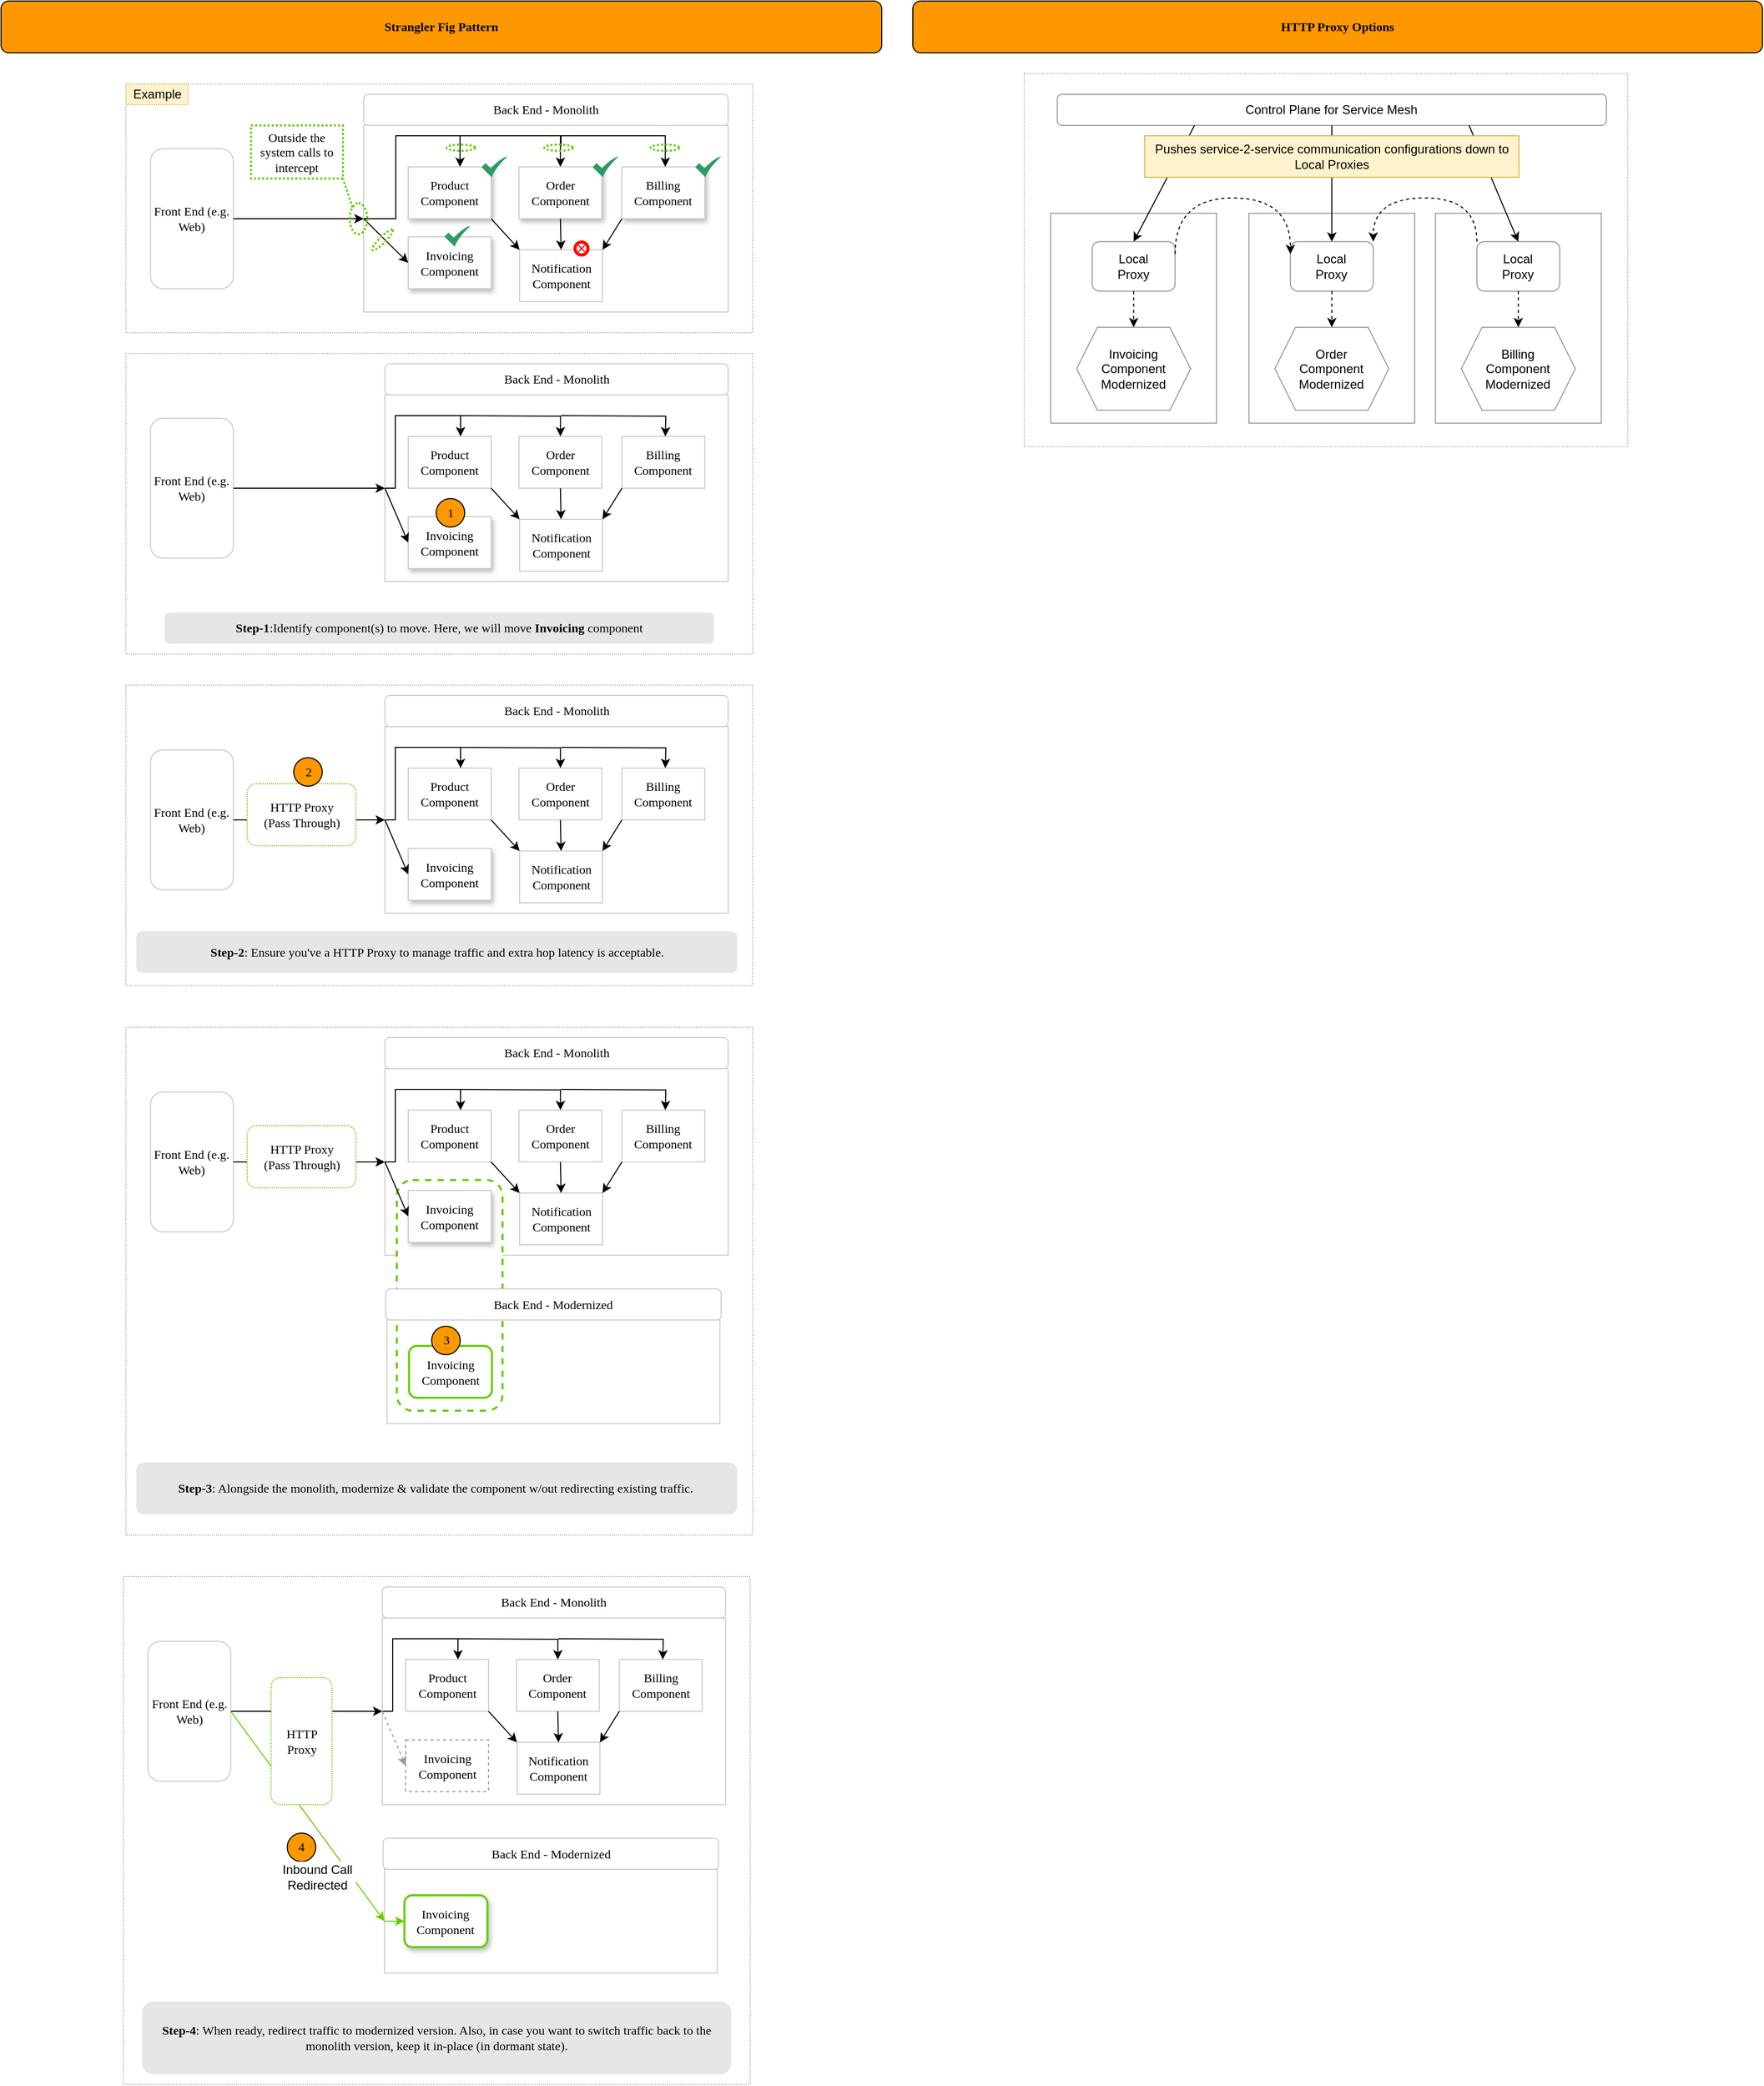 <mxfile version="19.0.3" type="device" pages="2"><diagram id="A56E2FRzg1J_WpSR-TdX" name="Strangler Fig"><mxGraphModel dx="868" dy="714" grid="1" gridSize="10" guides="1" tooltips="1" connect="1" arrows="1" fold="1" page="1" pageScale="1" pageWidth="850" pageHeight="1100" math="0" shadow="0"><root><mxCell id="0"/><mxCell id="1" parent="0"/><mxCell id="AXcPh4XSMhxacgKZrw9_-116" value="" style="rounded=0;whiteSpace=wrap;html=1;strokeColor=#B3B3B3;fillColor=default;strokeWidth=1;dashed=1;dashPattern=1 1;shadow=0;fontFamily=Verdana;" parent="1" vertex="1"><mxGeometry x="987.5" y="70" width="582.5" height="360" as="geometry"/></mxCell><mxCell id="AXcPh4XSMhxacgKZrw9_-140" value="" style="rounded=0;whiteSpace=wrap;html=1;shadow=0;fontColor=#000000;strokeColor=#999999;fillColor=default;" parent="1" vertex="1"><mxGeometry x="1013.13" y="204.75" width="160" height="202.5" as="geometry"/></mxCell><mxCell id="nzpVo-MvLn8j6ytBCN_E-16" value="" style="rounded=0;whiteSpace=wrap;html=1;strokeColor=#B3B3B3;fillColor=default;strokeWidth=1;dashed=1;dashPattern=1 1;shadow=0;fontFamily=Verdana;" parent="1" vertex="1"><mxGeometry x="120.5" y="340" width="605" height="290" as="geometry"/></mxCell><mxCell id="nzpVo-MvLn8j6ytBCN_E-5" value="" style="rounded=0;whiteSpace=wrap;html=1;strokeColor=#CCCCCC;fontFamily=Verdana;" parent="1" vertex="1"><mxGeometry x="370.5" y="380" width="331.25" height="180" as="geometry"/></mxCell><mxCell id="nzpVo-MvLn8j6ytBCN_E-1" value="Strangler Fig Pattern" style="rounded=1;whiteSpace=wrap;html=1;fontStyle=1;fillColor=#FE9800;fontFamily=Verdana;" parent="1" vertex="1"><mxGeometry width="850" height="50" as="geometry"/></mxCell><mxCell id="nzpVo-MvLn8j6ytBCN_E-4" value="Front End (e.g. Web)" style="text;html=1;strokeColor=#CCCCCC;fillColor=default;align=center;verticalAlign=middle;whiteSpace=wrap;rounded=1;shadow=0;fontFamily=Verdana;" parent="1" vertex="1"><mxGeometry x="144.25" y="402.5" width="80" height="135" as="geometry"/></mxCell><mxCell id="nzpVo-MvLn8j6ytBCN_E-6" value="Back End - Monolith" style="text;html=1;strokeColor=#CCCCCC;fillColor=default;align=center;verticalAlign=middle;whiteSpace=wrap;rounded=1;shadow=0;fontFamily=Verdana;" parent="1" vertex="1"><mxGeometry x="370.5" y="350" width="331.25" height="30" as="geometry"/></mxCell><mxCell id="nzpVo-MvLn8j6ytBCN_E-9" value="Product Component" style="rounded=0;whiteSpace=wrap;html=1;strokeColor=#CCCCCC;fillColor=default;shadow=0;fontFamily=Verdana;" parent="1" vertex="1"><mxGeometry x="393" y="420" width="80" height="50" as="geometry"/></mxCell><mxCell id="nzpVo-MvLn8j6ytBCN_E-10" value="Order Component" style="rounded=0;whiteSpace=wrap;html=1;strokeColor=#CCCCCC;fillColor=default;fontFamily=Verdana;" parent="1" vertex="1"><mxGeometry x="499.87" y="420" width="80" height="50" as="geometry"/></mxCell><mxCell id="nzpVo-MvLn8j6ytBCN_E-11" value="Billing Component" style="rounded=0;whiteSpace=wrap;html=1;strokeColor=#CCCCCC;fillColor=default;fontFamily=Verdana;" parent="1" vertex="1"><mxGeometry x="599.25" y="420" width="80" height="50" as="geometry"/></mxCell><mxCell id="nzpVo-MvLn8j6ytBCN_E-12" value="Notification Component" style="rounded=0;whiteSpace=wrap;html=1;strokeColor=#CCCCCC;fillColor=default;fontFamily=Verdana;" parent="1" vertex="1"><mxGeometry x="500.5" y="500" width="80" height="50" as="geometry"/></mxCell><mxCell id="nzpVo-MvLn8j6ytBCN_E-13" value="" style="endArrow=classic;html=1;rounded=0;exitX=1;exitY=1;exitDx=0;exitDy=0;entryX=0;entryY=0;entryDx=0;entryDy=0;fontFamily=Verdana;" parent="1" source="nzpVo-MvLn8j6ytBCN_E-9" target="nzpVo-MvLn8j6ytBCN_E-12" edge="1"><mxGeometry width="50" height="50" relative="1" as="geometry"><mxPoint x="421.75" y="520" as="sourcePoint"/><mxPoint x="471.75" y="470" as="targetPoint"/></mxGeometry></mxCell><mxCell id="nzpVo-MvLn8j6ytBCN_E-14" value="" style="endArrow=classic;html=1;rounded=0;exitX=0.5;exitY=1;exitDx=0;exitDy=0;entryX=0.5;entryY=0;entryDx=0;entryDy=0;fontFamily=Verdana;" parent="1" source="nzpVo-MvLn8j6ytBCN_E-10" target="nzpVo-MvLn8j6ytBCN_E-12" edge="1"><mxGeometry width="50" height="50" relative="1" as="geometry"><mxPoint x="451.75" y="470" as="sourcePoint"/><mxPoint x="511.75" y="515" as="targetPoint"/></mxGeometry></mxCell><mxCell id="nzpVo-MvLn8j6ytBCN_E-15" value="" style="endArrow=classic;html=1;rounded=0;exitX=0;exitY=1;exitDx=0;exitDy=0;entryX=1;entryY=0;entryDx=0;entryDy=0;fontFamily=Verdana;" parent="1" source="nzpVo-MvLn8j6ytBCN_E-11" target="nzpVo-MvLn8j6ytBCN_E-12" edge="1"><mxGeometry width="50" height="50" relative="1" as="geometry"><mxPoint x="451.75" y="470" as="sourcePoint"/><mxPoint x="511.75" y="515" as="targetPoint"/></mxGeometry></mxCell><mxCell id="nzpVo-MvLn8j6ytBCN_E-19" value="" style="endArrow=classic;html=1;rounded=0;entryX=0;entryY=0.5;entryDx=0;entryDy=0;exitX=1;exitY=0.5;exitDx=0;exitDy=0;fontFamily=Verdana;" parent="1" source="nzpVo-MvLn8j6ytBCN_E-4" target="nzpVo-MvLn8j6ytBCN_E-5" edge="1"><mxGeometry width="50" height="50" relative="1" as="geometry"><mxPoint x="281.75" y="420" as="sourcePoint"/><mxPoint x="504.25" y="475" as="targetPoint"/></mxGeometry></mxCell><mxCell id="nzpVo-MvLn8j6ytBCN_E-170" value="&lt;b&gt;Step-1&lt;/b&gt;:Identify component(s) to move. Here, we will move &lt;b&gt;Invoicing&lt;/b&gt; component" style="text;html=1;strokeColor=none;fillColor=#E6E6E6;align=center;verticalAlign=middle;whiteSpace=wrap;rounded=1;shadow=0;perimeterSpacing=0;spacing=7;fontFamily=Verdana;" parent="1" vertex="1"><mxGeometry x="157.88" y="590" width="530.25" height="30" as="geometry"/></mxCell><mxCell id="AXcPh4XSMhxacgKZrw9_-1" value="" style="endArrow=classic;html=1;rounded=0;exitX=0;exitY=0.5;exitDx=0;exitDy=0;fontFamily=Verdana;edgeStyle=orthogonalEdgeStyle;" parent="1" source="nzpVo-MvLn8j6ytBCN_E-5" target="nzpVo-MvLn8j6ytBCN_E-9" edge="1"><mxGeometry width="50" height="50" relative="1" as="geometry"><mxPoint x="234.25" y="485" as="sourcePoint"/><mxPoint x="391.75" y="485" as="targetPoint"/><Array as="points"><mxPoint x="380.5" y="470"/><mxPoint x="380.5" y="400"/><mxPoint x="443.5" y="400"/></Array></mxGeometry></mxCell><mxCell id="AXcPh4XSMhxacgKZrw9_-2" value="" style="endArrow=classic;html=1;rounded=0;entryX=0.5;entryY=0;entryDx=0;entryDy=0;fontFamily=Verdana;edgeStyle=orthogonalEdgeStyle;" parent="1" target="nzpVo-MvLn8j6ytBCN_E-10" edge="1"><mxGeometry width="50" height="50" relative="1" as="geometry"><mxPoint x="440.5" y="400" as="sourcePoint"/><mxPoint x="453" y="430" as="targetPoint"/></mxGeometry></mxCell><mxCell id="AXcPh4XSMhxacgKZrw9_-3" value="" style="endArrow=classic;html=1;rounded=0;entryX=0.5;entryY=0;entryDx=0;entryDy=0;fontFamily=Verdana;edgeStyle=orthogonalEdgeStyle;" parent="1" edge="1"><mxGeometry width="50" height="50" relative="1" as="geometry"><mxPoint x="540.5" y="400" as="sourcePoint"/><mxPoint x="641.12" y="420" as="targetPoint"/></mxGeometry></mxCell><mxCell id="AXcPh4XSMhxacgKZrw9_-4" value="" style="rounded=0;whiteSpace=wrap;html=1;strokeColor=#B3B3B3;fillColor=default;strokeWidth=1;dashed=1;dashPattern=1 1;shadow=0;fontFamily=Verdana;" parent="1" vertex="1"><mxGeometry x="120.5" y="80" width="605" height="240" as="geometry"/></mxCell><mxCell id="AXcPh4XSMhxacgKZrw9_-5" value="" style="rounded=0;whiteSpace=wrap;html=1;strokeColor=#CCCCCC;fontFamily=Verdana;" parent="1" vertex="1"><mxGeometry x="350" y="120" width="351.75" height="180" as="geometry"/></mxCell><mxCell id="AXcPh4XSMhxacgKZrw9_-6" value="Front End (e.g. Web)" style="text;html=1;strokeColor=#CCCCCC;fillColor=default;align=center;verticalAlign=middle;whiteSpace=wrap;rounded=1;shadow=0;fontFamily=Verdana;" parent="1" vertex="1"><mxGeometry x="144.25" y="142.5" width="80" height="135" as="geometry"/></mxCell><mxCell id="AXcPh4XSMhxacgKZrw9_-7" value="Back End - Monolith" style="text;html=1;strokeColor=#CCCCCC;fillColor=default;align=center;verticalAlign=middle;whiteSpace=wrap;rounded=1;shadow=0;fontFamily=Verdana;" parent="1" vertex="1"><mxGeometry x="350" y="90" width="351.75" height="30" as="geometry"/></mxCell><mxCell id="AXcPh4XSMhxacgKZrw9_-8" value="Product Component" style="rounded=0;whiteSpace=wrap;html=1;strokeColor=#CCCCCC;fillColor=default;shadow=1;fontFamily=Verdana;" parent="1" vertex="1"><mxGeometry x="393" y="160" width="80" height="50" as="geometry"/></mxCell><mxCell id="AXcPh4XSMhxacgKZrw9_-9" value="Order Component" style="rounded=0;whiteSpace=wrap;html=1;strokeColor=#CCCCCC;fillColor=default;fontFamily=Verdana;shadow=1;" parent="1" vertex="1"><mxGeometry x="499.87" y="160" width="80" height="50" as="geometry"/></mxCell><mxCell id="AXcPh4XSMhxacgKZrw9_-10" value="Billing Component" style="rounded=0;whiteSpace=wrap;html=1;strokeColor=#CCCCCC;fillColor=default;fontFamily=Verdana;shadow=1;" parent="1" vertex="1"><mxGeometry x="599.25" y="160" width="80" height="50" as="geometry"/></mxCell><mxCell id="AXcPh4XSMhxacgKZrw9_-11" value="Notification Component" style="rounded=0;whiteSpace=wrap;html=1;strokeColor=#CCCCCC;fillColor=default;fontFamily=Verdana;" parent="1" vertex="1"><mxGeometry x="500.5" y="240" width="80" height="50" as="geometry"/></mxCell><mxCell id="AXcPh4XSMhxacgKZrw9_-12" value="" style="endArrow=classic;html=1;rounded=0;exitX=1;exitY=1;exitDx=0;exitDy=0;entryX=0;entryY=0;entryDx=0;entryDy=0;fontFamily=Verdana;" parent="1" source="AXcPh4XSMhxacgKZrw9_-8" target="AXcPh4XSMhxacgKZrw9_-11" edge="1"><mxGeometry width="50" height="50" relative="1" as="geometry"><mxPoint x="421.75" y="260" as="sourcePoint"/><mxPoint x="471.75" y="210" as="targetPoint"/></mxGeometry></mxCell><mxCell id="AXcPh4XSMhxacgKZrw9_-13" value="" style="endArrow=classic;html=1;rounded=0;exitX=0.5;exitY=1;exitDx=0;exitDy=0;entryX=0.5;entryY=0;entryDx=0;entryDy=0;fontFamily=Verdana;" parent="1" source="AXcPh4XSMhxacgKZrw9_-9" target="AXcPh4XSMhxacgKZrw9_-11" edge="1"><mxGeometry width="50" height="50" relative="1" as="geometry"><mxPoint x="451.75" y="210" as="sourcePoint"/><mxPoint x="511.75" y="255" as="targetPoint"/></mxGeometry></mxCell><mxCell id="AXcPh4XSMhxacgKZrw9_-14" value="" style="endArrow=classic;html=1;rounded=0;exitX=0;exitY=1;exitDx=0;exitDy=0;entryX=1;entryY=0;entryDx=0;entryDy=0;fontFamily=Verdana;" parent="1" source="AXcPh4XSMhxacgKZrw9_-10" target="AXcPh4XSMhxacgKZrw9_-11" edge="1"><mxGeometry width="50" height="50" relative="1" as="geometry"><mxPoint x="451.75" y="210" as="sourcePoint"/><mxPoint x="511.75" y="255" as="targetPoint"/></mxGeometry></mxCell><mxCell id="AXcPh4XSMhxacgKZrw9_-15" value="" style="endArrow=classic;html=1;rounded=0;entryX=0;entryY=0.5;entryDx=0;entryDy=0;exitX=1;exitY=0.5;exitDx=0;exitDy=0;fontFamily=Verdana;" parent="1" source="AXcPh4XSMhxacgKZrw9_-6" target="AXcPh4XSMhxacgKZrw9_-5" edge="1"><mxGeometry width="50" height="50" relative="1" as="geometry"><mxPoint x="281.75" y="160" as="sourcePoint"/><mxPoint x="504.25" y="215" as="targetPoint"/></mxGeometry></mxCell><mxCell id="AXcPh4XSMhxacgKZrw9_-17" value="" style="endArrow=classic;html=1;rounded=0;exitX=0;exitY=0.5;exitDx=0;exitDy=0;fontFamily=Verdana;edgeStyle=orthogonalEdgeStyle;" parent="1" source="AXcPh4XSMhxacgKZrw9_-5" target="AXcPh4XSMhxacgKZrw9_-8" edge="1"><mxGeometry width="50" height="50" relative="1" as="geometry"><mxPoint x="234.25" y="225" as="sourcePoint"/><mxPoint x="391.75" y="225" as="targetPoint"/><Array as="points"><mxPoint x="381" y="210"/><mxPoint x="381" y="130"/><mxPoint x="443" y="130"/></Array></mxGeometry></mxCell><mxCell id="AXcPh4XSMhxacgKZrw9_-18" value="" style="endArrow=classic;html=1;rounded=0;entryX=0.5;entryY=0;entryDx=0;entryDy=0;fontFamily=Verdana;edgeStyle=orthogonalEdgeStyle;" parent="1" target="AXcPh4XSMhxacgKZrw9_-9" edge="1"><mxGeometry width="50" height="50" relative="1" as="geometry"><mxPoint x="440" y="130" as="sourcePoint"/><mxPoint x="453" y="170" as="targetPoint"/><Array as="points"><mxPoint x="440" y="130"/><mxPoint x="540" y="130"/></Array></mxGeometry></mxCell><mxCell id="AXcPh4XSMhxacgKZrw9_-19" value="" style="endArrow=classic;html=1;rounded=0;entryX=0.5;entryY=0;entryDx=0;entryDy=0;fontFamily=Verdana;edgeStyle=orthogonalEdgeStyle;" parent="1" edge="1"><mxGeometry width="50" height="50" relative="1" as="geometry"><mxPoint x="540.5" y="140" as="sourcePoint"/><mxPoint x="641.12" y="160" as="targetPoint"/><Array as="points"><mxPoint x="541" y="130"/><mxPoint x="641" y="130"/></Array></mxGeometry></mxCell><mxCell id="AXcPh4XSMhxacgKZrw9_-20" value="Invoicing Component" style="rounded=0;whiteSpace=wrap;html=1;strokeColor=#CCCCCC;fillColor=default;shadow=1;fontFamily=Verdana;" parent="1" vertex="1"><mxGeometry x="393" y="227.5" width="80" height="50" as="geometry"/></mxCell><mxCell id="AXcPh4XSMhxacgKZrw9_-21" value="" style="endArrow=classic;html=1;rounded=0;fontFamily=Verdana;entryX=0;entryY=0.5;entryDx=0;entryDy=0;exitX=0;exitY=0.5;exitDx=0;exitDy=0;" parent="1" target="AXcPh4XSMhxacgKZrw9_-20" edge="1" source="AXcPh4XSMhxacgKZrw9_-5"><mxGeometry width="50" height="50" relative="1" as="geometry"><mxPoint x="370" y="210" as="sourcePoint"/><mxPoint x="453.5" y="170" as="targetPoint"/></mxGeometry></mxCell><mxCell id="AXcPh4XSMhxacgKZrw9_-22" value="" style="sketch=0;html=1;aspect=fixed;strokeColor=none;shadow=0;align=center;verticalAlign=top;fillColor=#2D9C5E;shape=mxgraph.gcp2.check;fontColor=#97D077;" parent="1" vertex="1"><mxGeometry x="571" y="150" width="25" height="20" as="geometry"/></mxCell><mxCell id="AXcPh4XSMhxacgKZrw9_-23" value="" style="sketch=0;html=1;aspect=fixed;strokeColor=none;shadow=0;align=center;verticalAlign=top;fillColor=#2D9C5E;shape=mxgraph.gcp2.check;fontColor=#97D077;" parent="1" vertex="1"><mxGeometry x="463.75" y="150" width="25" height="20" as="geometry"/></mxCell><mxCell id="AXcPh4XSMhxacgKZrw9_-24" value="" style="sketch=0;html=1;aspect=fixed;strokeColor=none;shadow=0;align=center;verticalAlign=top;fillColor=#2D9C5E;shape=mxgraph.gcp2.check;fontColor=#97D077;" parent="1" vertex="1"><mxGeometry x="670" y="150" width="25" height="20" as="geometry"/></mxCell><mxCell id="AXcPh4XSMhxacgKZrw9_-25" value="" style="sketch=0;html=1;aspect=fixed;strokeColor=none;shadow=0;align=center;verticalAlign=top;fillColor=#2D9C5E;shape=mxgraph.gcp2.check;fontColor=#97D077;" parent="1" vertex="1"><mxGeometry x="428" y="217" width="25" height="20" as="geometry"/></mxCell><mxCell id="AXcPh4XSMhxacgKZrw9_-26" value="" style="points=[[0.145,0.145,0],[0.5,0,0],[0.855,0.145,0],[1,0.5,0],[0.855,0.855,0],[0.5,1,0],[0.145,0.855,0],[0,0.5,0]];shape=mxgraph.bpmn.event;html=1;verticalLabelPosition=bottom;labelBackgroundColor=#ffffff;verticalAlign=top;align=center;perimeter=ellipsePerimeter;outlineConnect=0;aspect=fixed;outline=end;symbol=cancel;shadow=0;fontColor=#97D077;fillColor=default;strokeColor=#FF0000;" parent="1" vertex="1"><mxGeometry x="554" y="232.5" width="12.5" height="12.5" as="geometry"/></mxCell><mxCell id="AXcPh4XSMhxacgKZrw9_-29" value="Invoicing Component" style="rounded=0;whiteSpace=wrap;html=1;strokeColor=#CCCCCC;fillColor=default;shadow=1;fontFamily=Verdana;" parent="1" vertex="1"><mxGeometry x="393" y="497.5" width="80" height="50" as="geometry"/></mxCell><mxCell id="AXcPh4XSMhxacgKZrw9_-30" value="" style="endArrow=classic;html=1;rounded=0;fontFamily=Verdana;entryX=0;entryY=0.5;entryDx=0;entryDy=0;exitX=0;exitY=0.5;exitDx=0;exitDy=0;" parent="1" source="nzpVo-MvLn8j6ytBCN_E-5" target="AXcPh4XSMhxacgKZrw9_-29" edge="1"><mxGeometry width="50" height="50" relative="1" as="geometry"><mxPoint x="370.5" y="480" as="sourcePoint"/><mxPoint x="454" y="440" as="targetPoint"/></mxGeometry></mxCell><mxCell id="AXcPh4XSMhxacgKZrw9_-33" value="" style="rounded=0;whiteSpace=wrap;html=1;strokeColor=#B3B3B3;fillColor=default;strokeWidth=1;dashed=1;dashPattern=1 1;shadow=0;fontFamily=Verdana;" parent="1" vertex="1"><mxGeometry x="120.5" y="660" width="605" height="290" as="geometry"/></mxCell><mxCell id="AXcPh4XSMhxacgKZrw9_-34" value="" style="rounded=0;whiteSpace=wrap;html=1;strokeColor=#CCCCCC;fontFamily=Verdana;" parent="1" vertex="1"><mxGeometry x="370.5" y="700" width="331.25" height="180" as="geometry"/></mxCell><mxCell id="AXcPh4XSMhxacgKZrw9_-35" value="Front End (e.g. Web)" style="text;html=1;strokeColor=#CCCCCC;fillColor=default;align=center;verticalAlign=middle;whiteSpace=wrap;rounded=1;shadow=0;fontFamily=Verdana;" parent="1" vertex="1"><mxGeometry x="144.25" y="722.5" width="80" height="135" as="geometry"/></mxCell><mxCell id="AXcPh4XSMhxacgKZrw9_-36" value="Back End - Monolith" style="text;html=1;strokeColor=#CCCCCC;fillColor=default;align=center;verticalAlign=middle;whiteSpace=wrap;rounded=1;shadow=0;fontFamily=Verdana;" parent="1" vertex="1"><mxGeometry x="370.5" y="670" width="331.25" height="30" as="geometry"/></mxCell><mxCell id="AXcPh4XSMhxacgKZrw9_-37" value="Product Component" style="rounded=0;whiteSpace=wrap;html=1;strokeColor=#CCCCCC;fillColor=default;shadow=0;fontFamily=Verdana;" parent="1" vertex="1"><mxGeometry x="393" y="740" width="80" height="50" as="geometry"/></mxCell><mxCell id="AXcPh4XSMhxacgKZrw9_-38" value="Order Component" style="rounded=0;whiteSpace=wrap;html=1;strokeColor=#CCCCCC;fillColor=default;fontFamily=Verdana;" parent="1" vertex="1"><mxGeometry x="499.87" y="740" width="80" height="50" as="geometry"/></mxCell><mxCell id="AXcPh4XSMhxacgKZrw9_-39" value="Billing Component" style="rounded=0;whiteSpace=wrap;html=1;strokeColor=#CCCCCC;fillColor=default;fontFamily=Verdana;" parent="1" vertex="1"><mxGeometry x="599.25" y="740" width="80" height="50" as="geometry"/></mxCell><mxCell id="AXcPh4XSMhxacgKZrw9_-40" value="Notification Component" style="rounded=0;whiteSpace=wrap;html=1;strokeColor=#CCCCCC;fillColor=default;fontFamily=Verdana;" parent="1" vertex="1"><mxGeometry x="500.5" y="820" width="80" height="50" as="geometry"/></mxCell><mxCell id="AXcPh4XSMhxacgKZrw9_-41" value="" style="endArrow=classic;html=1;rounded=0;exitX=1;exitY=1;exitDx=0;exitDy=0;entryX=0;entryY=0;entryDx=0;entryDy=0;fontFamily=Verdana;" parent="1" source="AXcPh4XSMhxacgKZrw9_-37" target="AXcPh4XSMhxacgKZrw9_-40" edge="1"><mxGeometry width="50" height="50" relative="1" as="geometry"><mxPoint x="421.75" y="840" as="sourcePoint"/><mxPoint x="471.75" y="790" as="targetPoint"/></mxGeometry></mxCell><mxCell id="AXcPh4XSMhxacgKZrw9_-42" value="" style="endArrow=classic;html=1;rounded=0;exitX=0.5;exitY=1;exitDx=0;exitDy=0;entryX=0.5;entryY=0;entryDx=0;entryDy=0;fontFamily=Verdana;" parent="1" source="AXcPh4XSMhxacgKZrw9_-38" target="AXcPh4XSMhxacgKZrw9_-40" edge="1"><mxGeometry width="50" height="50" relative="1" as="geometry"><mxPoint x="451.75" y="790" as="sourcePoint"/><mxPoint x="511.75" y="835" as="targetPoint"/></mxGeometry></mxCell><mxCell id="AXcPh4XSMhxacgKZrw9_-43" value="" style="endArrow=classic;html=1;rounded=0;exitX=0;exitY=1;exitDx=0;exitDy=0;entryX=1;entryY=0;entryDx=0;entryDy=0;fontFamily=Verdana;" parent="1" source="AXcPh4XSMhxacgKZrw9_-39" target="AXcPh4XSMhxacgKZrw9_-40" edge="1"><mxGeometry width="50" height="50" relative="1" as="geometry"><mxPoint x="451.75" y="790" as="sourcePoint"/><mxPoint x="511.75" y="835" as="targetPoint"/></mxGeometry></mxCell><mxCell id="AXcPh4XSMhxacgKZrw9_-44" value="" style="endArrow=classic;html=1;rounded=0;entryX=0;entryY=0.5;entryDx=0;entryDy=0;exitX=1;exitY=0.5;exitDx=0;exitDy=0;fontFamily=Verdana;" parent="1" source="AXcPh4XSMhxacgKZrw9_-35" target="AXcPh4XSMhxacgKZrw9_-34" edge="1"><mxGeometry width="50" height="50" relative="1" as="geometry"><mxPoint x="281.75" y="740" as="sourcePoint"/><mxPoint x="504.25" y="795" as="targetPoint"/></mxGeometry></mxCell><mxCell id="AXcPh4XSMhxacgKZrw9_-46" value="" style="endArrow=classic;html=1;rounded=0;exitX=0;exitY=0.5;exitDx=0;exitDy=0;fontFamily=Verdana;edgeStyle=orthogonalEdgeStyle;" parent="1" source="AXcPh4XSMhxacgKZrw9_-34" target="AXcPh4XSMhxacgKZrw9_-37" edge="1"><mxGeometry width="50" height="50" relative="1" as="geometry"><mxPoint x="234.25" y="805" as="sourcePoint"/><mxPoint x="391.75" y="805" as="targetPoint"/><Array as="points"><mxPoint x="380.5" y="790"/><mxPoint x="380.5" y="720"/><mxPoint x="443.5" y="720"/></Array></mxGeometry></mxCell><mxCell id="AXcPh4XSMhxacgKZrw9_-47" value="" style="endArrow=classic;html=1;rounded=0;entryX=0.5;entryY=0;entryDx=0;entryDy=0;fontFamily=Verdana;edgeStyle=orthogonalEdgeStyle;" parent="1" target="AXcPh4XSMhxacgKZrw9_-38" edge="1"><mxGeometry width="50" height="50" relative="1" as="geometry"><mxPoint x="440.5" y="720" as="sourcePoint"/><mxPoint x="453" y="750" as="targetPoint"/></mxGeometry></mxCell><mxCell id="AXcPh4XSMhxacgKZrw9_-48" value="" style="endArrow=classic;html=1;rounded=0;entryX=0.5;entryY=0;entryDx=0;entryDy=0;fontFamily=Verdana;edgeStyle=orthogonalEdgeStyle;" parent="1" edge="1"><mxGeometry width="50" height="50" relative="1" as="geometry"><mxPoint x="540.5" y="720" as="sourcePoint"/><mxPoint x="641.12" y="740" as="targetPoint"/></mxGeometry></mxCell><mxCell id="AXcPh4XSMhxacgKZrw9_-49" value="Invoicing Component" style="rounded=0;whiteSpace=wrap;html=1;strokeColor=#CCCCCC;fillColor=default;shadow=1;fontFamily=Verdana;" parent="1" vertex="1"><mxGeometry x="393" y="817.5" width="80" height="50" as="geometry"/></mxCell><mxCell id="AXcPh4XSMhxacgKZrw9_-50" value="" style="endArrow=classic;html=1;rounded=0;fontFamily=Verdana;entryX=0;entryY=0.5;entryDx=0;entryDy=0;exitX=0;exitY=0.5;exitDx=0;exitDy=0;" parent="1" source="AXcPh4XSMhxacgKZrw9_-34" target="AXcPh4XSMhxacgKZrw9_-49" edge="1"><mxGeometry width="50" height="50" relative="1" as="geometry"><mxPoint x="370.5" y="800" as="sourcePoint"/><mxPoint x="454" y="760" as="targetPoint"/></mxGeometry></mxCell><mxCell id="AXcPh4XSMhxacgKZrw9_-51" value="HTTP Proxy&lt;br&gt;(Pass Through)" style="rounded=1;whiteSpace=wrap;html=1;shadow=0;dashed=1;strokeColor=#66CC00;strokeWidth=1;fillColor=default;rotation=0;dashPattern=1 1;fontFamily=Verdana;" parent="1" vertex="1"><mxGeometry x="237.5" y="755" width="105" height="60" as="geometry"/></mxCell><mxCell id="AXcPh4XSMhxacgKZrw9_-52" value="2" style="ellipse;whiteSpace=wrap;html=1;aspect=fixed;fillColor=#FE9800;fontFamily=Verdana;" parent="1" vertex="1"><mxGeometry x="282.51" y="730" width="27.5" height="27.5" as="geometry"/></mxCell><mxCell id="AXcPh4XSMhxacgKZrw9_-53" value="&lt;b&gt;Step-2&lt;/b&gt;: Ensure you've a HTTP Proxy to manage traffic and extra hop latency is acceptable." style="text;html=1;strokeColor=none;fillColor=#E6E6E6;align=center;verticalAlign=middle;whiteSpace=wrap;rounded=1;shadow=0;perimeterSpacing=0;spacing=7;fontFamily=Verdana;" parent="1" vertex="1"><mxGeometry x="130.5" y="897.5" width="580" height="40" as="geometry"/></mxCell><mxCell id="AXcPh4XSMhxacgKZrw9_-54" value="" style="rounded=0;whiteSpace=wrap;html=1;strokeColor=#B3B3B3;fillColor=default;strokeWidth=1;dashed=1;dashPattern=1 1;shadow=0;fontFamily=Verdana;" parent="1" vertex="1"><mxGeometry x="120.5" y="990" width="605" height="490" as="geometry"/></mxCell><mxCell id="AXcPh4XSMhxacgKZrw9_-55" value="" style="rounded=0;whiteSpace=wrap;html=1;strokeColor=#CCCCCC;fontFamily=Verdana;" parent="1" vertex="1"><mxGeometry x="370.5" y="1030" width="331.25" height="180" as="geometry"/></mxCell><mxCell id="AXcPh4XSMhxacgKZrw9_-56" value="Front End (e.g. Web)" style="text;html=1;strokeColor=#CCCCCC;fillColor=default;align=center;verticalAlign=middle;whiteSpace=wrap;rounded=1;shadow=0;fontFamily=Verdana;" parent="1" vertex="1"><mxGeometry x="144.25" y="1052.5" width="80" height="135" as="geometry"/></mxCell><mxCell id="AXcPh4XSMhxacgKZrw9_-57" value="Back End - Monolith" style="text;html=1;strokeColor=#CCCCCC;fillColor=default;align=center;verticalAlign=middle;whiteSpace=wrap;rounded=1;shadow=0;fontFamily=Verdana;" parent="1" vertex="1"><mxGeometry x="370.5" y="1000" width="331.25" height="30" as="geometry"/></mxCell><mxCell id="AXcPh4XSMhxacgKZrw9_-58" value="Product Component" style="rounded=0;whiteSpace=wrap;html=1;strokeColor=#CCCCCC;fillColor=default;shadow=0;fontFamily=Verdana;" parent="1" vertex="1"><mxGeometry x="393" y="1070" width="80" height="50" as="geometry"/></mxCell><mxCell id="AXcPh4XSMhxacgKZrw9_-59" value="Order Component" style="rounded=0;whiteSpace=wrap;html=1;strokeColor=#CCCCCC;fillColor=default;fontFamily=Verdana;" parent="1" vertex="1"><mxGeometry x="499.87" y="1070" width="80" height="50" as="geometry"/></mxCell><mxCell id="AXcPh4XSMhxacgKZrw9_-60" value="Billing Component" style="rounded=0;whiteSpace=wrap;html=1;strokeColor=#CCCCCC;fillColor=default;fontFamily=Verdana;" parent="1" vertex="1"><mxGeometry x="599.25" y="1070" width="80" height="50" as="geometry"/></mxCell><mxCell id="AXcPh4XSMhxacgKZrw9_-61" value="Notification Component" style="rounded=0;whiteSpace=wrap;html=1;strokeColor=#CCCCCC;fillColor=default;fontFamily=Verdana;" parent="1" vertex="1"><mxGeometry x="500.5" y="1150" width="80" height="50" as="geometry"/></mxCell><mxCell id="AXcPh4XSMhxacgKZrw9_-62" value="" style="endArrow=classic;html=1;rounded=0;exitX=1;exitY=1;exitDx=0;exitDy=0;entryX=0;entryY=0;entryDx=0;entryDy=0;fontFamily=Verdana;" parent="1" source="AXcPh4XSMhxacgKZrw9_-58" target="AXcPh4XSMhxacgKZrw9_-61" edge="1"><mxGeometry width="50" height="50" relative="1" as="geometry"><mxPoint x="421.75" y="1170" as="sourcePoint"/><mxPoint x="471.75" y="1120" as="targetPoint"/></mxGeometry></mxCell><mxCell id="AXcPh4XSMhxacgKZrw9_-63" value="" style="endArrow=classic;html=1;rounded=0;exitX=0.5;exitY=1;exitDx=0;exitDy=0;entryX=0.5;entryY=0;entryDx=0;entryDy=0;fontFamily=Verdana;" parent="1" source="AXcPh4XSMhxacgKZrw9_-59" target="AXcPh4XSMhxacgKZrw9_-61" edge="1"><mxGeometry width="50" height="50" relative="1" as="geometry"><mxPoint x="451.75" y="1120" as="sourcePoint"/><mxPoint x="511.75" y="1165" as="targetPoint"/></mxGeometry></mxCell><mxCell id="AXcPh4XSMhxacgKZrw9_-64" value="" style="endArrow=classic;html=1;rounded=0;exitX=0;exitY=1;exitDx=0;exitDy=0;entryX=1;entryY=0;entryDx=0;entryDy=0;fontFamily=Verdana;" parent="1" source="AXcPh4XSMhxacgKZrw9_-60" target="AXcPh4XSMhxacgKZrw9_-61" edge="1"><mxGeometry width="50" height="50" relative="1" as="geometry"><mxPoint x="451.75" y="1120" as="sourcePoint"/><mxPoint x="511.75" y="1165" as="targetPoint"/></mxGeometry></mxCell><mxCell id="AXcPh4XSMhxacgKZrw9_-65" value="" style="endArrow=classic;html=1;rounded=0;entryX=0;entryY=0.5;entryDx=0;entryDy=0;exitX=1;exitY=0.5;exitDx=0;exitDy=0;fontFamily=Verdana;" parent="1" source="AXcPh4XSMhxacgKZrw9_-56" target="AXcPh4XSMhxacgKZrw9_-55" edge="1"><mxGeometry width="50" height="50" relative="1" as="geometry"><mxPoint x="281.75" y="1070" as="sourcePoint"/><mxPoint x="504.25" y="1125" as="targetPoint"/></mxGeometry></mxCell><mxCell id="AXcPh4XSMhxacgKZrw9_-66" value="" style="endArrow=classic;html=1;rounded=0;exitX=0;exitY=0.5;exitDx=0;exitDy=0;fontFamily=Verdana;edgeStyle=orthogonalEdgeStyle;" parent="1" source="AXcPh4XSMhxacgKZrw9_-55" target="AXcPh4XSMhxacgKZrw9_-58" edge="1"><mxGeometry width="50" height="50" relative="1" as="geometry"><mxPoint x="234.25" y="1135" as="sourcePoint"/><mxPoint x="391.75" y="1135" as="targetPoint"/><Array as="points"><mxPoint x="380.5" y="1120"/><mxPoint x="380.5" y="1050"/><mxPoint x="443.5" y="1050"/></Array></mxGeometry></mxCell><mxCell id="AXcPh4XSMhxacgKZrw9_-67" value="" style="endArrow=classic;html=1;rounded=0;entryX=0.5;entryY=0;entryDx=0;entryDy=0;fontFamily=Verdana;edgeStyle=orthogonalEdgeStyle;" parent="1" target="AXcPh4XSMhxacgKZrw9_-59" edge="1"><mxGeometry width="50" height="50" relative="1" as="geometry"><mxPoint x="440.5" y="1050" as="sourcePoint"/><mxPoint x="453" y="1080" as="targetPoint"/></mxGeometry></mxCell><mxCell id="AXcPh4XSMhxacgKZrw9_-68" value="" style="endArrow=classic;html=1;rounded=0;entryX=0.5;entryY=0;entryDx=0;entryDy=0;fontFamily=Verdana;edgeStyle=orthogonalEdgeStyle;" parent="1" edge="1"><mxGeometry width="50" height="50" relative="1" as="geometry"><mxPoint x="540.5" y="1050" as="sourcePoint"/><mxPoint x="641.12" y="1070" as="targetPoint"/></mxGeometry></mxCell><mxCell id="AXcPh4XSMhxacgKZrw9_-71" value="HTTP Proxy&lt;br&gt;(Pass Through)" style="rounded=1;whiteSpace=wrap;html=1;shadow=0;dashed=1;strokeColor=#66CC00;strokeWidth=1;fillColor=default;rotation=0;dashPattern=1 1;fontFamily=Verdana;" parent="1" vertex="1"><mxGeometry x="237.5" y="1085" width="105" height="60" as="geometry"/></mxCell><mxCell id="AXcPh4XSMhxacgKZrw9_-74" value="" style="rounded=0;whiteSpace=wrap;html=1;strokeColor=#CCCCCC;shadow=0;strokeWidth=1;fontFamily=Verdana;" parent="1" vertex="1"><mxGeometry x="372.5" y="1272.5" width="321.25" height="100" as="geometry"/></mxCell><mxCell id="AXcPh4XSMhxacgKZrw9_-75" value="" style="rounded=1;whiteSpace=wrap;html=1;shadow=0;dashed=1;strokeColor=#66CC00;strokeWidth=2;fillColor=default;rotation=0;fontFamily=Verdana;" parent="1" vertex="1"><mxGeometry x="382" y="1137.5" width="102" height="222.5" as="geometry"/></mxCell><mxCell id="AXcPh4XSMhxacgKZrw9_-76" value="Invoicing Component" style="rounded=1;whiteSpace=wrap;html=1;strokeColor=#66CC00;fillColor=default;shadow=0;strokeWidth=2;fontFamily=Verdana;" parent="1" vertex="1"><mxGeometry x="393.75" y="1297.5" width="80" height="50" as="geometry"/></mxCell><mxCell id="AXcPh4XSMhxacgKZrw9_-77" value="Back End - Modernized" style="text;html=1;strokeColor=#CCCCCC;fillColor=default;align=center;verticalAlign=middle;whiteSpace=wrap;rounded=1;shadow=0;strokeWidth=1;fontFamily=Verdana;" parent="1" vertex="1"><mxGeometry x="371.25" y="1242.5" width="323.75" height="30" as="geometry"/></mxCell><mxCell id="AXcPh4XSMhxacgKZrw9_-78" value="3" style="ellipse;whiteSpace=wrap;html=1;aspect=fixed;fillColor=#FE9800;fontFamily=Verdana;" parent="1" vertex="1"><mxGeometry x="415.62" y="1278.5" width="27.5" height="27.5" as="geometry"/></mxCell><mxCell id="AXcPh4XSMhxacgKZrw9_-69" value="Invoicing Component" style="rounded=0;whiteSpace=wrap;html=1;strokeColor=#CCCCCC;fillColor=default;shadow=1;fontFamily=Verdana;" parent="1" vertex="1"><mxGeometry x="393" y="1147.5" width="80" height="50" as="geometry"/></mxCell><mxCell id="AXcPh4XSMhxacgKZrw9_-70" value="" style="endArrow=classic;html=1;rounded=0;fontFamily=Verdana;entryX=0;entryY=0.5;entryDx=0;entryDy=0;exitX=0;exitY=0.5;exitDx=0;exitDy=0;" parent="1" source="AXcPh4XSMhxacgKZrw9_-55" target="AXcPh4XSMhxacgKZrw9_-69" edge="1"><mxGeometry width="50" height="50" relative="1" as="geometry"><mxPoint x="370.5" y="1130" as="sourcePoint"/><mxPoint x="454" y="1090" as="targetPoint"/></mxGeometry></mxCell><mxCell id="AXcPh4XSMhxacgKZrw9_-79" value="&lt;b&gt;Step-3&lt;/b&gt;: Alongside the monolith, modernize &amp;amp; validate the component w/out redirecting existing traffic.&amp;nbsp;" style="text;html=1;strokeColor=none;fillColor=#E6E6E6;align=center;verticalAlign=middle;whiteSpace=wrap;rounded=1;shadow=0;perimeterSpacing=0;spacing=7;fontFamily=Verdana;" parent="1" vertex="1"><mxGeometry x="130.5" y="1410" width="580" height="50" as="geometry"/></mxCell><mxCell id="AXcPh4XSMhxacgKZrw9_-80" value="" style="rounded=0;whiteSpace=wrap;html=1;strokeColor=#B3B3B3;fillColor=default;strokeWidth=1;dashed=1;dashPattern=1 1;shadow=0;fontFamily=Verdana;" parent="1" vertex="1"><mxGeometry x="118" y="1520" width="605" height="490" as="geometry"/></mxCell><mxCell id="AXcPh4XSMhxacgKZrw9_-81" value="" style="rounded=0;whiteSpace=wrap;html=1;strokeColor=#CCCCCC;fontFamily=Verdana;" parent="1" vertex="1"><mxGeometry x="368" y="1560" width="331.25" height="180" as="geometry"/></mxCell><mxCell id="AXcPh4XSMhxacgKZrw9_-82" value="Front End (e.g. Web)" style="text;html=1;strokeColor=#CCCCCC;fillColor=default;align=center;verticalAlign=middle;whiteSpace=wrap;rounded=1;shadow=0;fontFamily=Verdana;" parent="1" vertex="1"><mxGeometry x="141.75" y="1582.5" width="80" height="135" as="geometry"/></mxCell><mxCell id="AXcPh4XSMhxacgKZrw9_-83" value="Back End - Monolith" style="text;html=1;strokeColor=#CCCCCC;fillColor=default;align=center;verticalAlign=middle;whiteSpace=wrap;rounded=1;shadow=0;fontFamily=Verdana;" parent="1" vertex="1"><mxGeometry x="368" y="1530" width="331.25" height="30" as="geometry"/></mxCell><mxCell id="AXcPh4XSMhxacgKZrw9_-84" value="Product Component" style="rounded=0;whiteSpace=wrap;html=1;strokeColor=#CCCCCC;fillColor=default;shadow=0;fontFamily=Verdana;" parent="1" vertex="1"><mxGeometry x="390.5" y="1600" width="80" height="50" as="geometry"/></mxCell><mxCell id="AXcPh4XSMhxacgKZrw9_-85" value="Order Component" style="rounded=0;whiteSpace=wrap;html=1;strokeColor=#CCCCCC;fillColor=default;fontFamily=Verdana;" parent="1" vertex="1"><mxGeometry x="497.37" y="1600" width="80" height="50" as="geometry"/></mxCell><mxCell id="AXcPh4XSMhxacgKZrw9_-86" value="Billing Component" style="rounded=0;whiteSpace=wrap;html=1;strokeColor=#CCCCCC;fillColor=default;fontFamily=Verdana;" parent="1" vertex="1"><mxGeometry x="596.75" y="1600" width="80" height="50" as="geometry"/></mxCell><mxCell id="AXcPh4XSMhxacgKZrw9_-87" value="Notification Component" style="rounded=0;whiteSpace=wrap;html=1;strokeColor=#CCCCCC;fillColor=default;fontFamily=Verdana;" parent="1" vertex="1"><mxGeometry x="498" y="1680" width="80" height="50" as="geometry"/></mxCell><mxCell id="AXcPh4XSMhxacgKZrw9_-88" value="" style="endArrow=classic;html=1;rounded=0;exitX=1;exitY=1;exitDx=0;exitDy=0;entryX=0;entryY=0;entryDx=0;entryDy=0;fontFamily=Verdana;" parent="1" source="AXcPh4XSMhxacgKZrw9_-84" target="AXcPh4XSMhxacgKZrw9_-87" edge="1"><mxGeometry width="50" height="50" relative="1" as="geometry"><mxPoint x="419.25" y="1700" as="sourcePoint"/><mxPoint x="469.25" y="1650" as="targetPoint"/></mxGeometry></mxCell><mxCell id="AXcPh4XSMhxacgKZrw9_-89" value="" style="endArrow=classic;html=1;rounded=0;exitX=0.5;exitY=1;exitDx=0;exitDy=0;entryX=0.5;entryY=0;entryDx=0;entryDy=0;fontFamily=Verdana;" parent="1" source="AXcPh4XSMhxacgKZrw9_-85" target="AXcPh4XSMhxacgKZrw9_-87" edge="1"><mxGeometry width="50" height="50" relative="1" as="geometry"><mxPoint x="449.25" y="1650" as="sourcePoint"/><mxPoint x="509.25" y="1695" as="targetPoint"/></mxGeometry></mxCell><mxCell id="AXcPh4XSMhxacgKZrw9_-90" value="" style="endArrow=classic;html=1;rounded=0;exitX=0;exitY=1;exitDx=0;exitDy=0;entryX=1;entryY=0;entryDx=0;entryDy=0;fontFamily=Verdana;" parent="1" source="AXcPh4XSMhxacgKZrw9_-86" target="AXcPh4XSMhxacgKZrw9_-87" edge="1"><mxGeometry width="50" height="50" relative="1" as="geometry"><mxPoint x="449.25" y="1650" as="sourcePoint"/><mxPoint x="509.25" y="1695" as="targetPoint"/></mxGeometry></mxCell><mxCell id="AXcPh4XSMhxacgKZrw9_-91" value="" style="endArrow=classic;html=1;rounded=0;entryX=0;entryY=0.5;entryDx=0;entryDy=0;exitX=1;exitY=0.5;exitDx=0;exitDy=0;fontFamily=Verdana;startArrow=none;strokeColor=#000000;" parent="1" source="AXcPh4XSMhxacgKZrw9_-82" target="AXcPh4XSMhxacgKZrw9_-81" edge="1"><mxGeometry width="50" height="50" relative="1" as="geometry"><mxPoint x="279.25" y="1600" as="sourcePoint"/><mxPoint x="501.75" y="1655" as="targetPoint"/></mxGeometry></mxCell><mxCell id="AXcPh4XSMhxacgKZrw9_-92" value="" style="endArrow=classic;html=1;rounded=0;exitX=0;exitY=0.5;exitDx=0;exitDy=0;fontFamily=Verdana;edgeStyle=orthogonalEdgeStyle;" parent="1" source="AXcPh4XSMhxacgKZrw9_-81" target="AXcPh4XSMhxacgKZrw9_-84" edge="1"><mxGeometry width="50" height="50" relative="1" as="geometry"><mxPoint x="231.75" y="1665" as="sourcePoint"/><mxPoint x="389.25" y="1665" as="targetPoint"/><Array as="points"><mxPoint x="378" y="1650"/><mxPoint x="378" y="1580"/><mxPoint x="441" y="1580"/></Array></mxGeometry></mxCell><mxCell id="AXcPh4XSMhxacgKZrw9_-93" value="" style="endArrow=classic;html=1;rounded=0;entryX=0.5;entryY=0;entryDx=0;entryDy=0;fontFamily=Verdana;edgeStyle=orthogonalEdgeStyle;" parent="1" target="AXcPh4XSMhxacgKZrw9_-85" edge="1"><mxGeometry width="50" height="50" relative="1" as="geometry"><mxPoint x="438" y="1580" as="sourcePoint"/><mxPoint x="450.5" y="1610" as="targetPoint"/></mxGeometry></mxCell><mxCell id="AXcPh4XSMhxacgKZrw9_-94" value="" style="endArrow=classic;html=1;rounded=0;entryX=0.5;entryY=0;entryDx=0;entryDy=0;fontFamily=Verdana;edgeStyle=orthogonalEdgeStyle;" parent="1" edge="1"><mxGeometry width="50" height="50" relative="1" as="geometry"><mxPoint x="538" y="1580" as="sourcePoint"/><mxPoint x="638.62" y="1600" as="targetPoint"/></mxGeometry></mxCell><mxCell id="AXcPh4XSMhxacgKZrw9_-97" value="" style="rounded=0;whiteSpace=wrap;html=1;strokeColor=#CCCCCC;shadow=0;strokeWidth=1;fontFamily=Verdana;" parent="1" vertex="1"><mxGeometry x="370" y="1802.5" width="321.25" height="100" as="geometry"/></mxCell><mxCell id="AXcPh4XSMhxacgKZrw9_-99" value="Invoicing Component" style="rounded=1;whiteSpace=wrap;html=1;strokeColor=#66CC00;fillColor=default;shadow=1;strokeWidth=2;fontFamily=Verdana;" parent="1" vertex="1"><mxGeometry x="389.37" y="1827.5" width="80" height="50" as="geometry"/></mxCell><mxCell id="AXcPh4XSMhxacgKZrw9_-100" value="Back End - Modernized" style="text;html=1;strokeColor=#CCCCCC;fillColor=default;align=center;verticalAlign=middle;whiteSpace=wrap;rounded=1;shadow=0;strokeWidth=1;fontFamily=Verdana;" parent="1" vertex="1"><mxGeometry x="368.75" y="1772.5" width="323.75" height="30" as="geometry"/></mxCell><mxCell id="AXcPh4XSMhxacgKZrw9_-101" value="4" style="ellipse;whiteSpace=wrap;html=1;aspect=fixed;fillColor=#FE9800;fontFamily=Verdana;" parent="1" vertex="1"><mxGeometry x="276.25" y="1767.5" width="27.5" height="27.5" as="geometry"/></mxCell><mxCell id="AXcPh4XSMhxacgKZrw9_-102" value="Invoicing Component" style="rounded=0;whiteSpace=wrap;html=1;strokeColor=#999999;fillColor=default;shadow=0;fontFamily=Verdana;dashed=1;" parent="1" vertex="1"><mxGeometry x="390.5" y="1677.5" width="80" height="50" as="geometry"/></mxCell><mxCell id="AXcPh4XSMhxacgKZrw9_-103" value="" style="endArrow=classic;html=1;rounded=0;fontFamily=Verdana;entryX=0;entryY=0.5;entryDx=0;entryDy=0;exitX=0;exitY=0.5;exitDx=0;exitDy=0;strokeColor=#999999;dashed=1;" parent="1" source="AXcPh4XSMhxacgKZrw9_-81" target="AXcPh4XSMhxacgKZrw9_-102" edge="1"><mxGeometry width="50" height="50" relative="1" as="geometry"><mxPoint x="368" y="1660" as="sourcePoint"/><mxPoint x="451.5" y="1620" as="targetPoint"/></mxGeometry></mxCell><mxCell id="AXcPh4XSMhxacgKZrw9_-106" value="" style="endArrow=classic;html=1;rounded=1;exitX=1;exitY=0.5;exitDx=0;exitDy=0;entryX=0;entryY=0.5;entryDx=0;entryDy=0;fontFamily=Verdana;fontSize=12;fillColor=default;strokeColor=#66CC00;shadow=0;strokeWidth=1;" parent="1" source="AXcPh4XSMhxacgKZrw9_-82" target="AXcPh4XSMhxacgKZrw9_-97" edge="1"><mxGeometry width="50" height="50" relative="1" as="geometry"><mxPoint x="993.75" y="1690" as="sourcePoint"/><mxPoint x="1154.05" y="1755" as="targetPoint"/></mxGeometry></mxCell><mxCell id="AXcPh4XSMhxacgKZrw9_-95" value="HTTP Proxy" style="rounded=1;whiteSpace=wrap;html=1;shadow=0;dashed=1;strokeColor=#66CC00;strokeWidth=1;fillColor=default;rotation=0;dashPattern=1 1;fontFamily=Verdana;" parent="1" vertex="1"><mxGeometry x="260.63" y="1617.5" width="58.74" height="122.5" as="geometry"/></mxCell><mxCell id="AXcPh4XSMhxacgKZrw9_-108" value="" style="endArrow=classic;html=1;rounded=1;fontFamily=Verdana;entryX=0;entryY=0.5;entryDx=0;entryDy=0;exitX=0;exitY=0.5;exitDx=0;exitDy=0;strokeColor=#66CC00;fontSize=12;fillColor=default;shadow=0;strokeWidth=1;" parent="1" source="AXcPh4XSMhxacgKZrw9_-97" target="AXcPh4XSMhxacgKZrw9_-99" edge="1"><mxGeometry width="50" height="50" relative="1" as="geometry"><mxPoint x="378" y="1660" as="sourcePoint"/><mxPoint x="400.5" y="1712.5" as="targetPoint"/></mxGeometry></mxCell><mxCell id="AXcPh4XSMhxacgKZrw9_-109" value="Inbound Call&lt;br&gt;Redirected" style="text;html=1;strokeColor=none;fillColor=default;align=center;verticalAlign=middle;whiteSpace=wrap;rounded=0;shadow=0;dashed=1;fontColor=#000000;" parent="1" vertex="1"><mxGeometry x="269.37" y="1795" width="73.13" height="30" as="geometry"/></mxCell><mxCell id="AXcPh4XSMhxacgKZrw9_-114" value="&lt;b&gt;Step-4&lt;/b&gt;: When ready, redirect traffic to modernized version. Also, in case you want to switch traffic back to the monolith version, keep it in-place (in dormant state)." style="text;html=1;strokeColor=none;fillColor=#E6E6E6;align=center;verticalAlign=middle;whiteSpace=wrap;rounded=1;shadow=0;perimeterSpacing=0;spacing=7;fontFamily=Verdana;" parent="1" vertex="1"><mxGeometry x="136.13" y="1930" width="568.75" height="70" as="geometry"/></mxCell><mxCell id="AXcPh4XSMhxacgKZrw9_-115" value="1" style="ellipse;whiteSpace=wrap;html=1;aspect=fixed;fillColor=#FE9800;fontFamily=Verdana;" parent="1" vertex="1"><mxGeometry x="420" y="480" width="27.5" height="27.5" as="geometry"/></mxCell><mxCell id="AXcPh4XSMhxacgKZrw9_-136" value="HTTP Proxy Options" style="rounded=1;whiteSpace=wrap;html=1;fontStyle=1;fillColor=#FE9800;fontFamily=Verdana;" parent="1" vertex="1"><mxGeometry x="880" width="820" height="50" as="geometry"/></mxCell><mxCell id="AXcPh4XSMhxacgKZrw9_-137" value="Invoicing&lt;br&gt;Component&lt;br&gt;Modernized" style="shape=hexagon;perimeter=hexagonPerimeter2;whiteSpace=wrap;html=1;fixedSize=1;shadow=0;fontColor=#000000;strokeColor=#999999;fillColor=default;" parent="1" vertex="1"><mxGeometry x="1038.13" y="314.75" width="110" height="80" as="geometry"/></mxCell><mxCell id="AXcPh4XSMhxacgKZrw9_-141" value="Local&lt;br&gt;Proxy" style="rounded=1;whiteSpace=wrap;html=1;shadow=0;fontColor=#000000;strokeColor=#999999;fillColor=default;" parent="1" vertex="1"><mxGeometry x="1053.13" y="232.13" width="80" height="47.75" as="geometry"/></mxCell><mxCell id="AXcPh4XSMhxacgKZrw9_-142" value="" style="endArrow=classic;html=1;rounded=0;dashed=1;fontColor=#000000;strokeColor=#000000;exitX=0.5;exitY=1;exitDx=0;exitDy=0;" parent="1" source="AXcPh4XSMhxacgKZrw9_-141" target="AXcPh4XSMhxacgKZrw9_-137" edge="1"><mxGeometry width="50" height="50" relative="1" as="geometry"><mxPoint x="1333.13" y="327.25" as="sourcePoint"/><mxPoint x="1383.13" y="277.25" as="targetPoint"/></mxGeometry></mxCell><mxCell id="AXcPh4XSMhxacgKZrw9_-143" value="Control Plane for Service Mesh" style="rounded=1;whiteSpace=wrap;html=1;shadow=0;fontColor=#000000;strokeColor=#999999;fillColor=default;" parent="1" vertex="1"><mxGeometry x="1019.38" y="90" width="530" height="30" as="geometry"/></mxCell><mxCell id="AXcPh4XSMhxacgKZrw9_-144" value="" style="rounded=0;whiteSpace=wrap;html=1;shadow=0;fontColor=#000000;strokeColor=#999999;fillColor=default;" parent="1" vertex="1"><mxGeometry x="1204.38" y="204.75" width="160" height="202.5" as="geometry"/></mxCell><mxCell id="AXcPh4XSMhxacgKZrw9_-145" value="Order&lt;br&gt;Component&lt;br&gt;Modernized" style="shape=hexagon;perimeter=hexagonPerimeter2;whiteSpace=wrap;html=1;fixedSize=1;shadow=0;fontColor=#000000;strokeColor=#999999;fillColor=default;" parent="1" vertex="1"><mxGeometry x="1229.38" y="314.75" width="110" height="80" as="geometry"/></mxCell><mxCell id="AXcPh4XSMhxacgKZrw9_-146" value="Local&lt;br&gt;Proxy" style="rounded=1;whiteSpace=wrap;html=1;shadow=0;fontColor=#000000;strokeColor=#999999;fillColor=default;" parent="1" vertex="1"><mxGeometry x="1244.38" y="232.13" width="80" height="47.75" as="geometry"/></mxCell><mxCell id="AXcPh4XSMhxacgKZrw9_-147" value="" style="endArrow=classic;html=1;rounded=0;dashed=1;fontColor=#000000;strokeColor=#000000;exitX=0.5;exitY=1;exitDx=0;exitDy=0;" parent="1" source="AXcPh4XSMhxacgKZrw9_-146" target="AXcPh4XSMhxacgKZrw9_-145" edge="1"><mxGeometry width="50" height="50" relative="1" as="geometry"><mxPoint x="1524.38" y="327.25" as="sourcePoint"/><mxPoint x="1574.38" y="277.25" as="targetPoint"/></mxGeometry></mxCell><mxCell id="AXcPh4XSMhxacgKZrw9_-148" value="" style="rounded=0;whiteSpace=wrap;html=1;shadow=0;fontColor=#000000;strokeColor=#999999;fillColor=default;" parent="1" vertex="1"><mxGeometry x="1384.38" y="204.75" width="160" height="202.5" as="geometry"/></mxCell><mxCell id="AXcPh4XSMhxacgKZrw9_-149" value="Billing&lt;br&gt;Component&lt;br&gt;Modernized" style="shape=hexagon;perimeter=hexagonPerimeter2;whiteSpace=wrap;html=1;fixedSize=1;shadow=0;fontColor=#000000;strokeColor=#999999;fillColor=default;" parent="1" vertex="1"><mxGeometry x="1409.38" y="314.75" width="110" height="80" as="geometry"/></mxCell><mxCell id="AXcPh4XSMhxacgKZrw9_-150" value="Local&lt;br&gt;Proxy" style="rounded=1;whiteSpace=wrap;html=1;shadow=0;fontColor=#000000;strokeColor=#999999;fillColor=default;" parent="1" vertex="1"><mxGeometry x="1424.38" y="232.13" width="80" height="47.75" as="geometry"/></mxCell><mxCell id="AXcPh4XSMhxacgKZrw9_-151" value="" style="endArrow=classic;html=1;rounded=0;dashed=1;fontColor=#000000;strokeColor=#000000;exitX=0.5;exitY=1;exitDx=0;exitDy=0;" parent="1" source="AXcPh4XSMhxacgKZrw9_-150" target="AXcPh4XSMhxacgKZrw9_-149" edge="1"><mxGeometry width="50" height="50" relative="1" as="geometry"><mxPoint x="1704.38" y="327.25" as="sourcePoint"/><mxPoint x="1754.38" y="277.25" as="targetPoint"/></mxGeometry></mxCell><mxCell id="AXcPh4XSMhxacgKZrw9_-152" value="" style="endArrow=classic;html=1;rounded=0;fontColor=#000000;strokeColor=#000000;exitX=0.25;exitY=1;exitDx=0;exitDy=0;entryX=0.5;entryY=0;entryDx=0;entryDy=0;" parent="1" source="AXcPh4XSMhxacgKZrw9_-143" target="AXcPh4XSMhxacgKZrw9_-141" edge="1"><mxGeometry width="50" height="50" relative="1" as="geometry"><mxPoint x="1360" y="550" as="sourcePoint"/><mxPoint x="1410" y="500" as="targetPoint"/></mxGeometry></mxCell><mxCell id="AXcPh4XSMhxacgKZrw9_-153" value="" style="endArrow=classic;html=1;rounded=0;fontColor=#000000;strokeColor=#000000;entryX=0.5;entryY=0;entryDx=0;entryDy=0;" parent="1" source="AXcPh4XSMhxacgKZrw9_-143" target="AXcPh4XSMhxacgKZrw9_-146" edge="1"><mxGeometry width="50" height="50" relative="1" as="geometry"><mxPoint x="1294.38" y="164.75" as="sourcePoint"/><mxPoint x="1103.13" y="232.25" as="targetPoint"/></mxGeometry></mxCell><mxCell id="AXcPh4XSMhxacgKZrw9_-154" value="" style="endArrow=classic;html=1;rounded=0;fontColor=#000000;strokeColor=#000000;exitX=0.75;exitY=1;exitDx=0;exitDy=0;entryX=0.5;entryY=0;entryDx=0;entryDy=0;" parent="1" source="AXcPh4XSMhxacgKZrw9_-143" target="AXcPh4XSMhxacgKZrw9_-150" edge="1"><mxGeometry width="50" height="50" relative="1" as="geometry"><mxPoint x="1294.38" y="164.75" as="sourcePoint"/><mxPoint x="1294.38" y="232.25" as="targetPoint"/></mxGeometry></mxCell><mxCell id="AXcPh4XSMhxacgKZrw9_-155" value="" style="endArrow=classic;html=1;rounded=0;fontColor=#000000;strokeColor=#000000;exitX=1;exitY=0.25;exitDx=0;exitDy=0;entryX=0;entryY=0.25;entryDx=0;entryDy=0;edgeStyle=orthogonalEdgeStyle;curved=1;dashed=1;" parent="1" source="AXcPh4XSMhxacgKZrw9_-141" target="AXcPh4XSMhxacgKZrw9_-146" edge="1"><mxGeometry width="50" height="50" relative="1" as="geometry"><mxPoint x="1360" y="550" as="sourcePoint"/><mxPoint x="1410" y="500" as="targetPoint"/><Array as="points"><mxPoint x="1133" y="190"/><mxPoint x="1244" y="190"/></Array></mxGeometry></mxCell><mxCell id="AXcPh4XSMhxacgKZrw9_-157" style="edgeStyle=orthogonalEdgeStyle;curved=1;rounded=0;orthogonalLoop=1;jettySize=auto;html=1;entryX=1;entryY=0;entryDx=0;entryDy=0;dashed=1;fontColor=#000000;endArrow=classic;endFill=1;strokeColor=#000000;exitX=0;exitY=0;exitDx=0;exitDy=0;" parent="1" source="AXcPh4XSMhxacgKZrw9_-150" target="AXcPh4XSMhxacgKZrw9_-146" edge="1"><mxGeometry relative="1" as="geometry"><Array as="points"><mxPoint x="1424" y="190"/><mxPoint x="1324" y="190"/></Array></mxGeometry></mxCell><mxCell id="AXcPh4XSMhxacgKZrw9_-158" value="Pushes service-2-service communication configurations down to Local Proxies" style="text;html=1;strokeColor=#d6b656;fillColor=#fff2cc;align=center;verticalAlign=middle;whiteSpace=wrap;rounded=0;shadow=0;spacing=5;" parent="1" vertex="1"><mxGeometry x="1103.75" y="130" width="361.25" height="40" as="geometry"/></mxCell><mxCell id="CNoAFd2f3duj73BSyV4Y-2" value="Outside the system calls to intercept" style="text;html=1;strokeColor=#66CC00;fillColor=none;align=center;verticalAlign=middle;whiteSpace=wrap;rounded=0;shadow=0;dashed=1;fontFamily=Verdana;strokeWidth=2;dashPattern=1 1;" vertex="1" parent="1"><mxGeometry x="241.25" y="120" width="88.75" height="51.25" as="geometry"/></mxCell><mxCell id="CNoAFd2f3duj73BSyV4Y-1" value="" style="ellipse;whiteSpace=wrap;html=1;shadow=0;fillColor=none;strokeColor=#66CC00;strokeWidth=2;dashed=1;fontFamily=Verdana;dashPattern=1 1;" vertex="1" parent="1"><mxGeometry x="430" y="138.5" width="27.63" height="6" as="geometry"/></mxCell><mxCell id="CNoAFd2f3duj73BSyV4Y-8" value="" style="ellipse;whiteSpace=wrap;html=1;shadow=0;fillColor=none;strokeColor=#66CC00;strokeWidth=2;dashed=1;fontFamily=Verdana;dashPattern=1 1;" vertex="1" parent="1"><mxGeometry x="524.31" y="138.5" width="27.63" height="6" as="geometry"/></mxCell><mxCell id="CNoAFd2f3duj73BSyV4Y-9" value="" style="ellipse;whiteSpace=wrap;html=1;shadow=0;fillColor=none;strokeColor=#66CC00;strokeWidth=2;dashed=1;fontFamily=Verdana;dashPattern=1 1;" vertex="1" parent="1"><mxGeometry x="626.94" y="138.5" width="27.63" height="6" as="geometry"/></mxCell><mxCell id="CNoAFd2f3duj73BSyV4Y-11" value="" style="ellipse;whiteSpace=wrap;html=1;shadow=0;fillColor=none;strokeColor=#66CC00;strokeWidth=2;dashed=1;fontFamily=Verdana;dashPattern=1 1;rotation=-45;" vertex="1" parent="1"><mxGeometry x="354.37" y="227.5" width="27.63" height="6" as="geometry"/></mxCell><mxCell id="CNoAFd2f3duj73BSyV4Y-13" value="" style="ellipse;whiteSpace=wrap;html=1;shadow=0;fillColor=none;strokeColor=#66CC00;strokeWidth=2;dashed=1;fontFamily=Verdana;dashPattern=1 1;rotation=-90;" vertex="1" parent="1"><mxGeometry x="330" y="201.58" width="30" height="16.84" as="geometry"/></mxCell><mxCell id="CNoAFd2f3duj73BSyV4Y-15" value="" style="endArrow=none;dashed=1;html=1;dashPattern=1 1;strokeWidth=2;rounded=0;entryX=1;entryY=1;entryDx=0;entryDy=0;exitX=1;exitY=0;exitDx=0;exitDy=0;fontSize=12;fontFamily=Verdana;fillColor=none;strokeColor=#66CC00;gradientColor=none;shadow=0;" edge="1" parent="1" source="CNoAFd2f3duj73BSyV4Y-13" target="CNoAFd2f3duj73BSyV4Y-2"><mxGeometry width="50" height="50" relative="1" as="geometry"><mxPoint x="370" y="270" as="sourcePoint"/><mxPoint x="420" y="220" as="targetPoint"/></mxGeometry></mxCell><mxCell id="CNoAFd2f3duj73BSyV4Y-16" value="Example" style="text;html=1;strokeColor=#d6b656;fillColor=#fff2cc;align=center;verticalAlign=middle;whiteSpace=wrap;rounded=0;dashed=1;dashPattern=1 1;" vertex="1" parent="1"><mxGeometry x="120.5" y="80" width="60" height="20" as="geometry"/></mxCell></root></mxGraphModel></diagram><diagram id="WiudZtpzdXa3deY-sNFt" name="Branch-by-Abstraction"><mxGraphModel dx="408" dy="1036" grid="1" gridSize="10" guides="1" tooltips="1" connect="1" arrows="1" fold="1" page="1" pageScale="1" pageWidth="850" pageHeight="1100" math="0" shadow="0"><root><mxCell id="0"/><mxCell id="1" parent="0"/><mxCell id="Q1iKrtdeS6smnTcSeqaw-171" value="" style="rounded=0;whiteSpace=wrap;html=1;strokeColor=#B3B3B3;fillColor=default;strokeWidth=1;dashed=1;dashPattern=1 1;shadow=0;fontFamily=Verdana;" parent="1" vertex="1"><mxGeometry x="880" y="800" width="810" height="360" as="geometry"/></mxCell><mxCell id="Q1iKrtdeS6smnTcSeqaw-1" value="" style="rounded=0;whiteSpace=wrap;html=1;strokeColor=#B3B3B3;fillColor=default;strokeWidth=1;dashed=1;dashPattern=1 1;shadow=0;fontFamily=Verdana;" parent="1" vertex="1"><mxGeometry x="917.81" y="80" width="605" height="300" as="geometry"/></mxCell><mxCell id="Q1iKrtdeS6smnTcSeqaw-2" value="" style="rounded=0;whiteSpace=wrap;html=1;strokeColor=#CCCCCC;fontFamily=Verdana;" parent="1" vertex="1"><mxGeometry x="1080" y="120" width="430" height="240" as="geometry"/></mxCell><mxCell id="Q1iKrtdeS6smnTcSeqaw-3" value="Front End (e.g. Web)" style="text;html=1;strokeColor=#CCCCCC;fillColor=default;align=center;verticalAlign=middle;whiteSpace=wrap;rounded=1;shadow=0;fontFamily=Verdana;" parent="1" vertex="1"><mxGeometry x="950" y="172.5" width="80" height="135" as="geometry"/></mxCell><mxCell id="Q1iKrtdeS6smnTcSeqaw-4" value="Back End - Monolith" style="text;html=1;strokeColor=#CCCCCC;fillColor=default;align=center;verticalAlign=middle;whiteSpace=wrap;rounded=1;shadow=0;fontFamily=Verdana;" parent="1" vertex="1"><mxGeometry x="1080" y="90" width="430" height="30" as="geometry"/></mxCell><mxCell id="Q1iKrtdeS6smnTcSeqaw-5" value="Product Component" style="rounded=0;whiteSpace=wrap;html=1;strokeColor=#CCCCCC;fillColor=default;shadow=0;fontFamily=Verdana;" parent="1" vertex="1"><mxGeometry x="1114.31" y="160" width="80" height="50" as="geometry"/></mxCell><mxCell id="Q1iKrtdeS6smnTcSeqaw-6" value="Order Component" style="rounded=0;whiteSpace=wrap;html=1;strokeColor=#CCCCCC;fillColor=default;fontFamily=Verdana;shadow=0;" parent="1" vertex="1"><mxGeometry x="1221.18" y="160" width="80" height="50" as="geometry"/></mxCell><mxCell id="Q1iKrtdeS6smnTcSeqaw-7" value="Billing Component" style="rounded=0;whiteSpace=wrap;html=1;strokeColor=#CCCCCC;fillColor=default;fontFamily=Verdana;shadow=0;" parent="1" vertex="1"><mxGeometry x="1320.56" y="160" width="80" height="50" as="geometry"/></mxCell><mxCell id="Q1iKrtdeS6smnTcSeqaw-8" value="Notification Component" style="rounded=0;whiteSpace=wrap;html=1;strokeColor=#CCCCCC;fillColor=default;fontFamily=Verdana;shadow=1;" parent="1" vertex="1"><mxGeometry x="1224" y="292.5" width="80" height="50" as="geometry"/></mxCell><mxCell id="Q1iKrtdeS6smnTcSeqaw-9" value="" style="endArrow=classic;html=1;rounded=0;exitX=1;exitY=1;exitDx=0;exitDy=0;entryX=0;entryY=0;entryDx=0;entryDy=0;fontFamily=Verdana;" parent="1" source="Q1iKrtdeS6smnTcSeqaw-5" target="Q1iKrtdeS6smnTcSeqaw-8" edge="1"><mxGeometry width="50" height="50" relative="1" as="geometry"><mxPoint x="1143.06" y="260" as="sourcePoint"/><mxPoint x="1193.06" y="210" as="targetPoint"/></mxGeometry></mxCell><mxCell id="Q1iKrtdeS6smnTcSeqaw-10" value="" style="endArrow=classic;html=1;rounded=0;exitX=0.5;exitY=1;exitDx=0;exitDy=0;entryX=0.5;entryY=0;entryDx=0;entryDy=0;fontFamily=Verdana;" parent="1" source="Q1iKrtdeS6smnTcSeqaw-6" target="Q1iKrtdeS6smnTcSeqaw-8" edge="1"><mxGeometry width="50" height="50" relative="1" as="geometry"><mxPoint x="1173.06" y="210" as="sourcePoint"/><mxPoint x="1233.06" y="255" as="targetPoint"/></mxGeometry></mxCell><mxCell id="Q1iKrtdeS6smnTcSeqaw-11" value="" style="endArrow=classic;html=1;rounded=0;exitX=0;exitY=1;exitDx=0;exitDy=0;entryX=1;entryY=0;entryDx=0;entryDy=0;fontFamily=Verdana;" parent="1" source="Q1iKrtdeS6smnTcSeqaw-7" target="Q1iKrtdeS6smnTcSeqaw-8" edge="1"><mxGeometry width="50" height="50" relative="1" as="geometry"><mxPoint x="1173.06" y="210" as="sourcePoint"/><mxPoint x="1233.06" y="255" as="targetPoint"/></mxGeometry></mxCell><mxCell id="Q1iKrtdeS6smnTcSeqaw-12" value="" style="endArrow=classic;html=1;rounded=0;entryX=0;entryY=0.5;entryDx=0;entryDy=0;exitX=1;exitY=0.5;exitDx=0;exitDy=0;fontFamily=Verdana;" parent="1" source="Q1iKrtdeS6smnTcSeqaw-3" target="Q1iKrtdeS6smnTcSeqaw-2" edge="1"><mxGeometry width="50" height="50" relative="1" as="geometry"><mxPoint x="1079.06" y="160" as="sourcePoint"/><mxPoint x="1301.56" y="215" as="targetPoint"/></mxGeometry></mxCell><mxCell id="Q1iKrtdeS6smnTcSeqaw-13" value="" style="endArrow=classic;html=1;rounded=0;exitX=0;exitY=0.5;exitDx=0;exitDy=0;fontFamily=Verdana;edgeStyle=orthogonalEdgeStyle;" parent="1" source="Q1iKrtdeS6smnTcSeqaw-2" target="Q1iKrtdeS6smnTcSeqaw-5" edge="1"><mxGeometry width="50" height="50" relative="1" as="geometry"><mxPoint x="1034" y="240" as="sourcePoint"/><mxPoint x="1113.06" y="225" as="targetPoint"/><Array as="points"><mxPoint x="1102" y="240"/><mxPoint x="1102" y="140"/><mxPoint x="1165" y="140"/></Array></mxGeometry></mxCell><mxCell id="Q1iKrtdeS6smnTcSeqaw-14" value="" style="endArrow=classic;html=1;rounded=0;entryX=0.5;entryY=0;entryDx=0;entryDy=0;fontFamily=Verdana;edgeStyle=orthogonalEdgeStyle;" parent="1" target="Q1iKrtdeS6smnTcSeqaw-6" edge="1"><mxGeometry width="50" height="50" relative="1" as="geometry"><mxPoint x="1161.81" y="140" as="sourcePoint"/><mxPoint x="1174.31" y="170" as="targetPoint"/></mxGeometry></mxCell><mxCell id="Q1iKrtdeS6smnTcSeqaw-15" value="" style="endArrow=classic;html=1;rounded=0;entryX=0.5;entryY=0;entryDx=0;entryDy=0;fontFamily=Verdana;edgeStyle=orthogonalEdgeStyle;" parent="1" edge="1"><mxGeometry width="50" height="50" relative="1" as="geometry"><mxPoint x="1261.81" y="140" as="sourcePoint"/><mxPoint x="1362.43" y="160" as="targetPoint"/></mxGeometry></mxCell><mxCell id="Q1iKrtdeS6smnTcSeqaw-16" value="Invoicing Component" style="rounded=0;whiteSpace=wrap;html=1;strokeColor=#CCCCCC;fillColor=default;shadow=0;fontFamily=Verdana;" parent="1" vertex="1"><mxGeometry x="1114.31" y="260" width="80" height="50" as="geometry"/></mxCell><mxCell id="Q1iKrtdeS6smnTcSeqaw-17" value="" style="endArrow=classic;html=1;rounded=0;fontFamily=Verdana;entryX=0;entryY=0.5;entryDx=0;entryDy=0;exitX=0;exitY=0.5;exitDx=0;exitDy=0;" parent="1" source="Q1iKrtdeS6smnTcSeqaw-2" target="Q1iKrtdeS6smnTcSeqaw-16" edge="1"><mxGeometry width="50" height="50" relative="1" as="geometry"><mxPoint x="1091.31" y="210" as="sourcePoint"/><mxPoint x="1174.81" y="170" as="targetPoint"/></mxGeometry></mxCell><mxCell id="Q1iKrtdeS6smnTcSeqaw-23" value="Branch by Abstractions Pattern - v2" style="rounded=1;whiteSpace=wrap;html=1;fontStyle=1;fillColor=#FE9800;fontFamily=Verdana;" parent="1" vertex="1"><mxGeometry x="850" width="850" height="50" as="geometry"/></mxCell><mxCell id="Q1iKrtdeS6smnTcSeqaw-24" value="" style="sketch=0;html=1;aspect=fixed;strokeColor=none;shadow=0;align=center;verticalAlign=top;fillColor=#2D9C5E;shape=mxgraph.gcp2.check;fontColor=#97D077;" parent="1" vertex="1"><mxGeometry x="1251.5" y="330" width="25" height="20" as="geometry"/></mxCell><mxCell id="Q1iKrtdeS6smnTcSeqaw-25" value="" style="ellipse;whiteSpace=wrap;html=1;shadow=0;fillColor=none;strokeColor=#66CC00;strokeWidth=2;dashed=1;fontFamily=Verdana;dashPattern=1 1;" parent="1" vertex="1"><mxGeometry x="1190" y="233.75" width="150" height="12.5" as="geometry"/></mxCell><mxCell id="Q1iKrtdeS6smnTcSeqaw-26" value="Calls to intercept are deeper inside the monolith &amp;amp; requires changes to upstream clients." style="text;html=1;strokeColor=#66CC00;fillColor=none;align=center;verticalAlign=middle;whiteSpace=wrap;rounded=0;shadow=0;dashed=1;fontFamily=Verdana;strokeWidth=2;dashPattern=1 1;" parent="1" vertex="1"><mxGeometry x="1370" y="240" width="121.25" height="102.5" as="geometry"/></mxCell><mxCell id="Q1iKrtdeS6smnTcSeqaw-27" value="" style="endArrow=none;html=1;rounded=0;entryX=0;entryY=0.25;entryDx=0;entryDy=0;exitX=1;exitY=0.5;exitDx=0;exitDy=0;strokeColor=#66CC00;fontFamily=Verdana;endFill=0;" parent="1" source="Q1iKrtdeS6smnTcSeqaw-25" target="Q1iKrtdeS6smnTcSeqaw-26" edge="1"><mxGeometry width="50" height="50" relative="1" as="geometry"><mxPoint x="1164" y="282.5" as="sourcePoint"/><mxPoint x="1214" y="232.5" as="targetPoint"/></mxGeometry></mxCell><mxCell id="Q1iKrtdeS6smnTcSeqaw-28" value="" style="endArrow=none;dashed=1;html=1;dashPattern=1 3;strokeWidth=2;rounded=0;fontFamily=Verdana;curved=1;entryX=0;entryY=0.5;entryDx=0;entryDy=0;exitX=1;exitY=0.5;exitDx=0;exitDy=0;" parent="1" source="Q1iKrtdeS6smnTcSeqaw-8" target="Q1iKrtdeS6smnTcSeqaw-26" edge="1"><mxGeometry width="50" height="50" relative="1" as="geometry"><mxPoint x="1274" y="317.5" as="sourcePoint"/><mxPoint x="1234" y="342.5" as="targetPoint"/></mxGeometry></mxCell><mxCell id="Q1iKrtdeS6smnTcSeqaw-30" value="" style="rounded=0;whiteSpace=wrap;html=1;strokeColor=#B3B3B3;fillColor=default;strokeWidth=1;dashed=1;dashPattern=1 1;shadow=0;fontFamily=Verdana;" parent="1" vertex="1"><mxGeometry x="917.81" y="410" width="605" height="350" as="geometry"/></mxCell><mxCell id="Q1iKrtdeS6smnTcSeqaw-31" value="" style="rounded=0;whiteSpace=wrap;html=1;strokeColor=#CCCCCC;fontFamily=Verdana;" parent="1" vertex="1"><mxGeometry x="1080" y="450" width="430" height="240" as="geometry"/></mxCell><mxCell id="Q1iKrtdeS6smnTcSeqaw-32" value="Front End (e.g. Web)" style="text;html=1;strokeColor=#CCCCCC;fillColor=default;align=center;verticalAlign=middle;whiteSpace=wrap;rounded=1;shadow=0;fontFamily=Verdana;" parent="1" vertex="1"><mxGeometry x="950" y="502.5" width="80" height="135" as="geometry"/></mxCell><mxCell id="Q1iKrtdeS6smnTcSeqaw-33" value="Back End - Monolith" style="text;html=1;strokeColor=#CCCCCC;fillColor=default;align=center;verticalAlign=middle;whiteSpace=wrap;rounded=1;shadow=0;fontFamily=Verdana;" parent="1" vertex="1"><mxGeometry x="1080" y="420" width="430" height="30" as="geometry"/></mxCell><mxCell id="Q1iKrtdeS6smnTcSeqaw-34" value="Product Component" style="rounded=0;whiteSpace=wrap;html=1;strokeColor=#CCCCCC;fillColor=default;shadow=0;fontFamily=Verdana;" parent="1" vertex="1"><mxGeometry x="1114.31" y="490" width="80" height="50" as="geometry"/></mxCell><mxCell id="Q1iKrtdeS6smnTcSeqaw-35" value="Order Component" style="rounded=0;whiteSpace=wrap;html=1;strokeColor=#CCCCCC;fillColor=default;fontFamily=Verdana;shadow=0;" parent="1" vertex="1"><mxGeometry x="1221.18" y="490" width="80" height="50" as="geometry"/></mxCell><mxCell id="Q1iKrtdeS6smnTcSeqaw-36" value="Billing Component" style="rounded=0;whiteSpace=wrap;html=1;strokeColor=#CCCCCC;fillColor=default;fontFamily=Verdana;shadow=0;" parent="1" vertex="1"><mxGeometry x="1320.56" y="490" width="80" height="50" as="geometry"/></mxCell><mxCell id="Q1iKrtdeS6smnTcSeqaw-37" value="Notification Component" style="rounded=0;whiteSpace=wrap;html=1;strokeColor=#CCCCCC;fillColor=default;fontFamily=Verdana;" parent="1" vertex="1"><mxGeometry x="1221.18" y="590" width="80" height="50" as="geometry"/></mxCell><mxCell id="Q1iKrtdeS6smnTcSeqaw-38" value="" style="endArrow=classic;html=1;rounded=0;exitX=1;exitY=1;exitDx=0;exitDy=0;entryX=0;entryY=0;entryDx=0;entryDy=0;fontFamily=Verdana;" parent="1" source="Q1iKrtdeS6smnTcSeqaw-34" target="Q1iKrtdeS6smnTcSeqaw-37" edge="1"><mxGeometry width="50" height="50" relative="1" as="geometry"><mxPoint x="1143.06" y="590" as="sourcePoint"/><mxPoint x="1193.06" y="540" as="targetPoint"/></mxGeometry></mxCell><mxCell id="Q1iKrtdeS6smnTcSeqaw-39" value="" style="endArrow=classic;html=1;rounded=0;exitX=0.5;exitY=1;exitDx=0;exitDy=0;entryX=0.5;entryY=0;entryDx=0;entryDy=0;fontFamily=Verdana;" parent="1" source="Q1iKrtdeS6smnTcSeqaw-35" target="Q1iKrtdeS6smnTcSeqaw-37" edge="1"><mxGeometry width="50" height="50" relative="1" as="geometry"><mxPoint x="1173.06" y="540" as="sourcePoint"/><mxPoint x="1233.06" y="585" as="targetPoint"/></mxGeometry></mxCell><mxCell id="Q1iKrtdeS6smnTcSeqaw-40" value="" style="endArrow=classic;html=1;rounded=0;exitX=0;exitY=1;exitDx=0;exitDy=0;entryX=1;entryY=0;entryDx=0;entryDy=0;fontFamily=Verdana;" parent="1" source="Q1iKrtdeS6smnTcSeqaw-36" target="Q1iKrtdeS6smnTcSeqaw-37" edge="1"><mxGeometry width="50" height="50" relative="1" as="geometry"><mxPoint x="1173.06" y="540" as="sourcePoint"/><mxPoint x="1233.06" y="585" as="targetPoint"/></mxGeometry></mxCell><mxCell id="Q1iKrtdeS6smnTcSeqaw-41" value="" style="endArrow=classic;html=1;rounded=0;entryX=0;entryY=0.5;entryDx=0;entryDy=0;exitX=1;exitY=0.5;exitDx=0;exitDy=0;fontFamily=Verdana;" parent="1" source="Q1iKrtdeS6smnTcSeqaw-32" target="Q1iKrtdeS6smnTcSeqaw-31" edge="1"><mxGeometry width="50" height="50" relative="1" as="geometry"><mxPoint x="1079.06" y="490" as="sourcePoint"/><mxPoint x="1301.56" y="545" as="targetPoint"/></mxGeometry></mxCell><mxCell id="Q1iKrtdeS6smnTcSeqaw-42" value="" style="endArrow=classic;html=1;rounded=0;exitX=0;exitY=0.5;exitDx=0;exitDy=0;fontFamily=Verdana;edgeStyle=orthogonalEdgeStyle;" parent="1" source="Q1iKrtdeS6smnTcSeqaw-31" target="Q1iKrtdeS6smnTcSeqaw-34" edge="1"><mxGeometry width="50" height="50" relative="1" as="geometry"><mxPoint x="1034" y="570" as="sourcePoint"/><mxPoint x="1113.06" y="555" as="targetPoint"/><Array as="points"><mxPoint x="1102" y="570"/><mxPoint x="1102" y="470"/><mxPoint x="1165" y="470"/></Array></mxGeometry></mxCell><mxCell id="Q1iKrtdeS6smnTcSeqaw-43" value="" style="endArrow=classic;html=1;rounded=0;entryX=0.5;entryY=0;entryDx=0;entryDy=0;fontFamily=Verdana;edgeStyle=orthogonalEdgeStyle;" parent="1" target="Q1iKrtdeS6smnTcSeqaw-35" edge="1"><mxGeometry width="50" height="50" relative="1" as="geometry"><mxPoint x="1161.81" y="470" as="sourcePoint"/><mxPoint x="1174.31" y="500" as="targetPoint"/></mxGeometry></mxCell><mxCell id="Q1iKrtdeS6smnTcSeqaw-44" value="" style="endArrow=classic;html=1;rounded=0;entryX=0.5;entryY=0;entryDx=0;entryDy=0;fontFamily=Verdana;edgeStyle=orthogonalEdgeStyle;" parent="1" edge="1"><mxGeometry width="50" height="50" relative="1" as="geometry"><mxPoint x="1261.81" y="470" as="sourcePoint"/><mxPoint x="1362.43" y="490" as="targetPoint"/></mxGeometry></mxCell><mxCell id="Q1iKrtdeS6smnTcSeqaw-45" value="Invoicing Component" style="rounded=0;whiteSpace=wrap;html=1;strokeColor=#CCCCCC;fillColor=default;shadow=0;fontFamily=Verdana;" parent="1" vertex="1"><mxGeometry x="1114.31" y="590" width="80" height="50" as="geometry"/></mxCell><mxCell id="Q1iKrtdeS6smnTcSeqaw-46" value="" style="endArrow=classic;html=1;rounded=0;fontFamily=Verdana;entryX=0;entryY=0.5;entryDx=0;entryDy=0;exitX=0;exitY=0.5;exitDx=0;exitDy=0;" parent="1" source="Q1iKrtdeS6smnTcSeqaw-31" target="Q1iKrtdeS6smnTcSeqaw-45" edge="1"><mxGeometry width="50" height="50" relative="1" as="geometry"><mxPoint x="1091.31" y="540" as="sourcePoint"/><mxPoint x="1174.81" y="500" as="targetPoint"/></mxGeometry></mxCell><mxCell id="Q1iKrtdeS6smnTcSeqaw-52" value="" style="rounded=0;orthogonalLoop=1;jettySize=auto;html=1;fontFamily=Verdana;strokeColor=#000000;endArrow=classic;endFill=1;strokeWidth=1;edgeStyle=orthogonalEdgeStyle;entryX=0;entryY=0.5;entryDx=0;entryDy=0;" parent="1" source="Q1iKrtdeS6smnTcSeqaw-37" target="Q1iKrtdeS6smnTcSeqaw-53" edge="1"><mxGeometry relative="1" as="geometry"><mxPoint x="1407.287" y="605.0" as="targetPoint"/><mxPoint x="1345.99" y="603" as="sourcePoint"/></mxGeometry></mxCell><mxCell id="Q1iKrtdeS6smnTcSeqaw-53" value="Abstraction Layer" style="rounded=1;whiteSpace=wrap;html=1;strokeColor=#66CC00;fillColor=none;fontFamily=Verdana;shadow=0;strokeWidth=1;" parent="1" vertex="1"><mxGeometry x="1402.5" y="590" width="88.75" height="50" as="geometry"/></mxCell><mxCell id="Q1iKrtdeS6smnTcSeqaw-54" value="1" style="ellipse;whiteSpace=wrap;html=1;aspect=fixed;fillColor=#FE9800;fontFamily=Verdana;" parent="1" vertex="1"><mxGeometry x="1433.13" y="571.25" width="27.5" height="27.5" as="geometry"/></mxCell><mxCell id="Q1iKrtdeS6smnTcSeqaw-55" value="Implements" style="text;html=1;strokeColor=none;fillColor=default;align=center;verticalAlign=middle;whiteSpace=wrap;rounded=0;fontColor=#97D077;fontStyle=1" parent="1" vertex="1"><mxGeometry x="1310" y="624" width="80.87" height="16" as="geometry"/></mxCell><mxCell id="Q1iKrtdeS6smnTcSeqaw-58" value="" style="rounded=0;whiteSpace=wrap;html=1;strokeColor=#B3B3B3;fillColor=default;strokeWidth=1;dashed=1;dashPattern=1 1;shadow=0;fontFamily=Verdana;" parent="1" vertex="1"><mxGeometry x="937.82" y="1200" width="605" height="360" as="geometry"/></mxCell><mxCell id="Q1iKrtdeS6smnTcSeqaw-59" value="" style="rounded=0;whiteSpace=wrap;html=1;strokeColor=#CCCCCC;fontFamily=Verdana;" parent="1" vertex="1"><mxGeometry x="1100.01" y="1240" width="430" height="260" as="geometry"/></mxCell><mxCell id="Q1iKrtdeS6smnTcSeqaw-60" value="Front End (e.g. Web)" style="text;html=1;strokeColor=#CCCCCC;fillColor=default;align=center;verticalAlign=middle;whiteSpace=wrap;rounded=1;shadow=0;fontFamily=Verdana;" parent="1" vertex="1"><mxGeometry x="970.01" y="1302.5" width="80" height="135" as="geometry"/></mxCell><mxCell id="Q1iKrtdeS6smnTcSeqaw-61" value="Back End - Monolith" style="text;html=1;strokeColor=#CCCCCC;fillColor=default;align=center;verticalAlign=middle;whiteSpace=wrap;rounded=1;shadow=0;fontFamily=Verdana;" parent="1" vertex="1"><mxGeometry x="1100.01" y="1210" width="430" height="30" as="geometry"/></mxCell><mxCell id="Q1iKrtdeS6smnTcSeqaw-62" value="Product Component" style="rounded=0;whiteSpace=wrap;html=1;strokeColor=#CCCCCC;fillColor=default;shadow=0;fontFamily=Verdana;" parent="1" vertex="1"><mxGeometry x="1140.88" y="1282.47" width="80" height="50" as="geometry"/></mxCell><mxCell id="Q1iKrtdeS6smnTcSeqaw-63" value="Order Component" style="rounded=0;whiteSpace=wrap;html=1;strokeColor=#CCCCCC;fillColor=default;fontFamily=Verdana;shadow=0;" parent="1" vertex="1"><mxGeometry x="1275.01" y="1282.47" width="80" height="50" as="geometry"/></mxCell><mxCell id="Q1iKrtdeS6smnTcSeqaw-64" value="Billing Component" style="rounded=0;whiteSpace=wrap;html=1;strokeColor=#CCCCCC;fillColor=default;fontFamily=Verdana;shadow=0;" parent="1" vertex="1"><mxGeometry x="1410.88" y="1282.47" width="80" height="50" as="geometry"/></mxCell><mxCell id="Q1iKrtdeS6smnTcSeqaw-65" value="Notification Component" style="rounded=0;whiteSpace=wrap;html=1;strokeColor=#CCCCCC;fillColor=default;fontFamily=Verdana;" parent="1" vertex="1"><mxGeometry x="1275.0" y="1437.5" width="80" height="50" as="geometry"/></mxCell><mxCell id="Q1iKrtdeS6smnTcSeqaw-66" value="" style="endArrow=classic;html=1;rounded=0;exitX=1;exitY=1;exitDx=0;exitDy=0;entryX=0;entryY=0;entryDx=0;entryDy=0;fontFamily=Verdana;" parent="1" source="Q1iKrtdeS6smnTcSeqaw-62" target="Q1iKrtdeS6smnTcSeqaw-76" edge="1"><mxGeometry width="50" height="50" relative="1" as="geometry"><mxPoint x="1169.63" y="1382.47" as="sourcePoint"/><mxPoint x="1243.37" y="1363.72" as="targetPoint"/></mxGeometry></mxCell><mxCell id="Q1iKrtdeS6smnTcSeqaw-67" value="" style="endArrow=classic;html=1;rounded=0;exitX=0.5;exitY=1;exitDx=0;exitDy=0;entryX=0.5;entryY=0;entryDx=0;entryDy=0;fontFamily=Verdana;" parent="1" source="Q1iKrtdeS6smnTcSeqaw-63" target="Q1iKrtdeS6smnTcSeqaw-76" edge="1"><mxGeometry width="50" height="50" relative="1" as="geometry"><mxPoint x="1199.63" y="1332.47" as="sourcePoint"/><mxPoint x="1287.745" y="1363.72" as="targetPoint"/></mxGeometry></mxCell><mxCell id="Q1iKrtdeS6smnTcSeqaw-68" value="" style="endArrow=classic;html=1;rounded=0;exitX=0;exitY=1;exitDx=0;exitDy=0;fontFamily=Verdana;" parent="1" source="Q1iKrtdeS6smnTcSeqaw-64" target="Q1iKrtdeS6smnTcSeqaw-76" edge="1"><mxGeometry width="50" height="50" relative="1" as="geometry"><mxPoint x="1199.63" y="1332.47" as="sourcePoint"/><mxPoint x="1320.768" y="1364.02" as="targetPoint"/></mxGeometry></mxCell><mxCell id="Q1iKrtdeS6smnTcSeqaw-69" value="" style="endArrow=classic;html=1;rounded=0;entryX=0;entryY=0.5;entryDx=0;entryDy=0;exitX=1;exitY=0.5;exitDx=0;exitDy=0;fontFamily=Verdana;" parent="1" source="Q1iKrtdeS6smnTcSeqaw-60" target="Q1iKrtdeS6smnTcSeqaw-59" edge="1"><mxGeometry width="50" height="50" relative="1" as="geometry"><mxPoint x="1099.07" y="1280" as="sourcePoint"/><mxPoint x="1321.57" y="1335" as="targetPoint"/></mxGeometry></mxCell><mxCell id="Q1iKrtdeS6smnTcSeqaw-70" value="" style="endArrow=classic;html=1;rounded=0;fontFamily=Verdana;edgeStyle=orthogonalEdgeStyle;" parent="1" target="Q1iKrtdeS6smnTcSeqaw-62" edge="1"><mxGeometry width="50" height="50" relative="1" as="geometry"><mxPoint x="1101.01" y="1373" as="sourcePoint"/><mxPoint x="1133.07" y="1347.47" as="targetPoint"/><Array as="points"><mxPoint x="1101.01" y="1370"/><mxPoint x="1122.01" y="1370"/><mxPoint x="1122.01" y="1262"/><mxPoint x="1185.01" y="1262"/></Array></mxGeometry></mxCell><mxCell id="Q1iKrtdeS6smnTcSeqaw-71" value="" style="endArrow=classic;html=1;rounded=0;entryX=0.5;entryY=0;entryDx=0;entryDy=0;fontFamily=Verdana;edgeStyle=orthogonalEdgeStyle;" parent="1" target="Q1iKrtdeS6smnTcSeqaw-63" edge="1"><mxGeometry width="50" height="50" relative="1" as="geometry"><mxPoint x="1160.01" y="1262.47" as="sourcePoint"/><mxPoint x="1200.88" y="1292.47" as="targetPoint"/><Array as="points"><mxPoint x="1315.01" y="1263"/></Array></mxGeometry></mxCell><mxCell id="Q1iKrtdeS6smnTcSeqaw-72" value="" style="endArrow=classic;html=1;rounded=0;fontFamily=Verdana;edgeStyle=orthogonalEdgeStyle;" parent="1" target="Q1iKrtdeS6smnTcSeqaw-64" edge="1"><mxGeometry width="50" height="50" relative="1" as="geometry"><mxPoint x="1288.38" y="1262.47" as="sourcePoint"/><mxPoint x="1389.0" y="1282.47" as="targetPoint"/></mxGeometry></mxCell><mxCell id="Q1iKrtdeS6smnTcSeqaw-73" value="Invoicing Component" style="rounded=0;whiteSpace=wrap;html=1;strokeColor=#CCCCCC;fillColor=default;shadow=0;fontFamily=Verdana;" parent="1" vertex="1"><mxGeometry x="1134.32" y="1380" width="80" height="50" as="geometry"/></mxCell><mxCell id="Q1iKrtdeS6smnTcSeqaw-74" value="" style="endArrow=classic;html=1;rounded=0;fontFamily=Verdana;entryX=0;entryY=0.5;entryDx=0;entryDy=0;exitX=0;exitY=0.5;exitDx=0;exitDy=0;" parent="1" source="Q1iKrtdeS6smnTcSeqaw-59" target="Q1iKrtdeS6smnTcSeqaw-73" edge="1"><mxGeometry width="50" height="50" relative="1" as="geometry"><mxPoint x="1111.32" y="1330" as="sourcePoint"/><mxPoint x="1194.82" y="1290" as="targetPoint"/></mxGeometry></mxCell><mxCell id="Q1iKrtdeS6smnTcSeqaw-76" value="Abstraction Layer" style="rounded=1;whiteSpace=wrap;html=1;strokeColor=#66CC00;fillColor=none;fontFamily=Verdana;shadow=0;strokeWidth=1;" parent="1" vertex="1"><mxGeometry x="1270.63" y="1361.25" width="88.75" height="50" as="geometry"/></mxCell><mxCell id="Q1iKrtdeS6smnTcSeqaw-79" value="2" style="ellipse;whiteSpace=wrap;html=1;aspect=fixed;fillColor=#FE9800;fontFamily=Verdana;" parent="1" vertex="1"><mxGeometry x="1350.01" y="1372.5" width="27.5" height="27.5" as="geometry"/></mxCell><mxCell id="Q1iKrtdeS6smnTcSeqaw-80" value="" style="rounded=0;orthogonalLoop=1;jettySize=auto;html=1;fontFamily=Verdana;strokeColor=#000000;endArrow=classic;endFill=1;strokeWidth=1;edgeStyle=orthogonalEdgeStyle;entryX=0.5;entryY=1;entryDx=0;entryDy=0;" parent="1" source="Q1iKrtdeS6smnTcSeqaw-65" target="Q1iKrtdeS6smnTcSeqaw-76" edge="1"><mxGeometry relative="1" as="geometry"><mxPoint x="1325.56" y="1386.25" as="targetPoint"/><mxPoint x="1400.64" y="1405.059" as="sourcePoint"/></mxGeometry></mxCell><mxCell id="Q1iKrtdeS6smnTcSeqaw-81" value="&lt;b&gt;Step-1&lt;/b&gt;: Add an Abstraction layer." style="text;html=1;strokeColor=none;fillColor=#E6E6E6;align=center;verticalAlign=middle;whiteSpace=wrap;rounded=1;shadow=0;perimeterSpacing=0;spacing=7;fontFamily=Verdana;" parent="1" vertex="1"><mxGeometry x="937.82" y="720" width="565" height="30" as="geometry"/></mxCell><mxCell id="Q1iKrtdeS6smnTcSeqaw-82" value="&lt;b&gt;Step-2&lt;/b&gt;: Restructure the system to use the abstraction layer." style="text;html=1;strokeColor=none;fillColor=#E6E6E6;align=center;verticalAlign=middle;whiteSpace=wrap;rounded=1;shadow=0;perimeterSpacing=0;spacing=7;fontFamily=Verdana;" parent="1" vertex="1"><mxGeometry x="957.82" y="1520" width="565" height="30" as="geometry"/></mxCell><mxCell id="Q1iKrtdeS6smnTcSeqaw-83" value="" style="rounded=0;whiteSpace=wrap;html=1;strokeColor=#B3B3B3;fillColor=default;strokeWidth=1;dashed=1;dashPattern=1 1;shadow=0;fontFamily=Verdana;" parent="1" vertex="1"><mxGeometry x="937.82" y="1595" width="605" height="575" as="geometry"/></mxCell><mxCell id="Q1iKrtdeS6smnTcSeqaw-84" value="" style="rounded=0;whiteSpace=wrap;html=1;strokeColor=#CCCCCC;fontFamily=Verdana;" parent="1" vertex="1"><mxGeometry x="1100.01" y="1635" width="430" height="295" as="geometry"/></mxCell><mxCell id="Q1iKrtdeS6smnTcSeqaw-85" value="Front End (e.g. Web)" style="text;html=1;strokeColor=#CCCCCC;fillColor=default;align=center;verticalAlign=middle;whiteSpace=wrap;rounded=1;shadow=0;fontFamily=Verdana;" parent="1" vertex="1"><mxGeometry x="970.01" y="1714.75" width="80" height="135" as="geometry"/></mxCell><mxCell id="Q1iKrtdeS6smnTcSeqaw-86" value="Back End - Monolith" style="text;html=1;strokeColor=#CCCCCC;fillColor=default;align=center;verticalAlign=middle;whiteSpace=wrap;rounded=1;shadow=0;fontFamily=Verdana;" parent="1" vertex="1"><mxGeometry x="1100.01" y="1605" width="430" height="30" as="geometry"/></mxCell><mxCell id="Q1iKrtdeS6smnTcSeqaw-87" value="Product Component" style="rounded=0;whiteSpace=wrap;html=1;strokeColor=#CCCCCC;fillColor=default;shadow=0;fontFamily=Verdana;" parent="1" vertex="1"><mxGeometry x="1140.88" y="1677.47" width="80" height="50" as="geometry"/></mxCell><mxCell id="Q1iKrtdeS6smnTcSeqaw-88" value="Order Component" style="rounded=0;whiteSpace=wrap;html=1;strokeColor=#CCCCCC;fillColor=default;fontFamily=Verdana;shadow=0;" parent="1" vertex="1"><mxGeometry x="1275.01" y="1677.47" width="80" height="50" as="geometry"/></mxCell><mxCell id="Q1iKrtdeS6smnTcSeqaw-89" value="Billing Component" style="rounded=0;whiteSpace=wrap;html=1;strokeColor=#CCCCCC;fillColor=default;fontFamily=Verdana;shadow=0;" parent="1" vertex="1"><mxGeometry x="1410.88" y="1677.47" width="80" height="50" as="geometry"/></mxCell><mxCell id="Q1iKrtdeS6smnTcSeqaw-90" value="Notification Component" style="rounded=0;whiteSpace=wrap;html=1;strokeColor=#CCCCCC;fillColor=default;fontFamily=Verdana;" parent="1" vertex="1"><mxGeometry x="1188.9" y="1825" width="110" height="60" as="geometry"/></mxCell><mxCell id="Q1iKrtdeS6smnTcSeqaw-91" value="" style="endArrow=classic;html=1;rounded=0;exitX=1;exitY=1;exitDx=0;exitDy=0;entryX=0;entryY=0;entryDx=0;entryDy=0;fontFamily=Verdana;" parent="1" source="Q1iKrtdeS6smnTcSeqaw-87" target="Q1iKrtdeS6smnTcSeqaw-100" edge="1"><mxGeometry width="50" height="50" relative="1" as="geometry"><mxPoint x="1169.63" y="1777.47" as="sourcePoint"/><mxPoint x="1243.37" y="1758.72" as="targetPoint"/></mxGeometry></mxCell><mxCell id="Q1iKrtdeS6smnTcSeqaw-92" value="" style="endArrow=classic;html=1;rounded=0;exitX=0.5;exitY=1;exitDx=0;exitDy=0;entryX=0.5;entryY=0;entryDx=0;entryDy=0;fontFamily=Verdana;" parent="1" source="Q1iKrtdeS6smnTcSeqaw-88" target="Q1iKrtdeS6smnTcSeqaw-100" edge="1"><mxGeometry width="50" height="50" relative="1" as="geometry"><mxPoint x="1199.63" y="1727.47" as="sourcePoint"/><mxPoint x="1287.745" y="1758.72" as="targetPoint"/></mxGeometry></mxCell><mxCell id="Q1iKrtdeS6smnTcSeqaw-93" value="" style="endArrow=classic;html=1;rounded=0;exitX=0;exitY=1;exitDx=0;exitDy=0;fontFamily=Verdana;" parent="1" source="Q1iKrtdeS6smnTcSeqaw-89" target="Q1iKrtdeS6smnTcSeqaw-100" edge="1"><mxGeometry width="50" height="50" relative="1" as="geometry"><mxPoint x="1199.63" y="1727.47" as="sourcePoint"/><mxPoint x="1320.768" y="1759.02" as="targetPoint"/></mxGeometry></mxCell><mxCell id="Q1iKrtdeS6smnTcSeqaw-94" value="" style="endArrow=classic;html=1;rounded=0;entryX=0;entryY=0.5;entryDx=0;entryDy=0;exitX=1;exitY=0.5;exitDx=0;exitDy=0;fontFamily=Verdana;" parent="1" source="Q1iKrtdeS6smnTcSeqaw-85" target="Q1iKrtdeS6smnTcSeqaw-84" edge="1"><mxGeometry width="50" height="50" relative="1" as="geometry"><mxPoint x="1099.07" y="1675" as="sourcePoint"/><mxPoint x="1321.57" y="1730" as="targetPoint"/></mxGeometry></mxCell><mxCell id="Q1iKrtdeS6smnTcSeqaw-95" value="" style="endArrow=classic;html=1;rounded=0;fontFamily=Verdana;edgeStyle=orthogonalEdgeStyle;exitX=-0.001;exitY=0.493;exitDx=0;exitDy=0;exitPerimeter=0;" parent="1" source="Q1iKrtdeS6smnTcSeqaw-84" target="Q1iKrtdeS6smnTcSeqaw-87" edge="1"><mxGeometry width="50" height="50" relative="1" as="geometry"><mxPoint x="1090" y="1780" as="sourcePoint"/><mxPoint x="1133.07" y="1742.47" as="targetPoint"/><Array as="points"><mxPoint x="1122" y="1780"/><mxPoint x="1122" y="1657"/><mxPoint x="1185" y="1657"/></Array></mxGeometry></mxCell><mxCell id="Q1iKrtdeS6smnTcSeqaw-96" value="" style="endArrow=classic;html=1;rounded=0;entryX=0.5;entryY=0;entryDx=0;entryDy=0;fontFamily=Verdana;edgeStyle=orthogonalEdgeStyle;" parent="1" target="Q1iKrtdeS6smnTcSeqaw-88" edge="1"><mxGeometry width="50" height="50" relative="1" as="geometry"><mxPoint x="1160.01" y="1657.47" as="sourcePoint"/><mxPoint x="1200.88" y="1687.47" as="targetPoint"/><Array as="points"><mxPoint x="1315.01" y="1658"/></Array></mxGeometry></mxCell><mxCell id="Q1iKrtdeS6smnTcSeqaw-97" value="" style="endArrow=classic;html=1;rounded=0;fontFamily=Verdana;edgeStyle=orthogonalEdgeStyle;" parent="1" target="Q1iKrtdeS6smnTcSeqaw-89" edge="1"><mxGeometry width="50" height="50" relative="1" as="geometry"><mxPoint x="1288.38" y="1657.47" as="sourcePoint"/><mxPoint x="1389.0" y="1677.47" as="targetPoint"/></mxGeometry></mxCell><mxCell id="Q1iKrtdeS6smnTcSeqaw-98" value="Invoicing Component" style="rounded=0;whiteSpace=wrap;html=1;strokeColor=#CCCCCC;fillColor=default;shadow=0;fontFamily=Verdana;" parent="1" vertex="1"><mxGeometry x="1140.56" y="1757.5" width="80" height="50" as="geometry"/></mxCell><mxCell id="Q1iKrtdeS6smnTcSeqaw-99" value="" style="endArrow=classic;html=1;rounded=0;fontFamily=Verdana;entryX=0;entryY=0.5;entryDx=0;entryDy=0;exitX=0;exitY=0.5;exitDx=0;exitDy=0;" parent="1" source="Q1iKrtdeS6smnTcSeqaw-84" target="Q1iKrtdeS6smnTcSeqaw-98" edge="1"><mxGeometry width="50" height="50" relative="1" as="geometry"><mxPoint x="1111.32" y="1725" as="sourcePoint"/><mxPoint x="1194.82" y="1685" as="targetPoint"/></mxGeometry></mxCell><mxCell id="Q1iKrtdeS6smnTcSeqaw-100" value="Abstraction Layer" style="rounded=1;whiteSpace=wrap;html=1;strokeColor=#66CC00;fillColor=none;fontFamily=Verdana;shadow=0;strokeWidth=1;" parent="1" vertex="1"><mxGeometry x="1270.63" y="1756.25" width="88.75" height="50" as="geometry"/></mxCell><mxCell id="Q1iKrtdeS6smnTcSeqaw-102" value="" style="rounded=0;orthogonalLoop=1;jettySize=auto;html=1;fontFamily=Verdana;strokeColor=#000000;endArrow=classic;endFill=1;strokeWidth=1;entryX=0;entryY=1;entryDx=0;entryDy=0;exitX=0.5;exitY=0;exitDx=0;exitDy=0;" parent="1" source="Q1iKrtdeS6smnTcSeqaw-90" target="Q1iKrtdeS6smnTcSeqaw-100" edge="1"><mxGeometry relative="1" as="geometry"><mxPoint x="1325.56" y="1781.25" as="targetPoint"/><mxPoint x="1400.64" y="1800.059" as="sourcePoint"/></mxGeometry></mxCell><mxCell id="Q1iKrtdeS6smnTcSeqaw-103" value="&lt;b&gt;Step-3&lt;/b&gt;: Alongside the old, create modernize version (interface's concrete implementation)." style="text;html=1;strokeColor=none;fillColor=#E6E6E6;align=center;verticalAlign=middle;whiteSpace=wrap;rounded=1;shadow=0;perimeterSpacing=0;spacing=7;fontFamily=Verdana;" parent="1" vertex="1"><mxGeometry x="957.81" y="2120" width="572.19" height="30" as="geometry"/></mxCell><mxCell id="Q1iKrtdeS6smnTcSeqaw-104" value="New Notification Implementation&lt;br&gt;(&lt;b&gt;Shell)&lt;/b&gt;" style="rounded=1;whiteSpace=wrap;html=1;strokeColor=#66CC00;fillColor=none;fontFamily=Verdana;shadow=0;strokeWidth=1;" parent="1" vertex="1"><mxGeometry x="1387.16" y="1825" width="119.44" height="60" as="geometry"/></mxCell><mxCell id="Q1iKrtdeS6smnTcSeqaw-105" value="" style="rounded=0;orthogonalLoop=1;jettySize=auto;html=1;fontFamily=Verdana;strokeColor=#CCCCCC;endArrow=none;endFill=0;entryX=0.5;entryY=0;entryDx=0;entryDy=0;exitX=1;exitY=1;exitDx=0;exitDy=0;strokeWidth=2;dashed=1;" parent="1" source="Q1iKrtdeS6smnTcSeqaw-100" target="Q1iKrtdeS6smnTcSeqaw-104" edge="1"><mxGeometry relative="1" as="geometry"><mxPoint x="1417.193" y="1790.5" as="sourcePoint"/><mxPoint x="1353.588" y="1837.5" as="targetPoint"/></mxGeometry></mxCell><mxCell id="Q1iKrtdeS6smnTcSeqaw-150" value="" style="rounded=0;whiteSpace=wrap;html=1;strokeColor=#CCCCCC;fontFamily=Verdana;" parent="1" vertex="1"><mxGeometry x="900" y="845.25" width="380" height="240" as="geometry"/></mxCell><mxCell id="Q1iKrtdeS6smnTcSeqaw-152" value="Back End - Monolith" style="text;html=1;strokeColor=#CCCCCC;fillColor=default;align=center;verticalAlign=middle;whiteSpace=wrap;rounded=1;shadow=0;fontFamily=Verdana;" parent="1" vertex="1"><mxGeometry x="900" y="815.25" width="380" height="30" as="geometry"/></mxCell><mxCell id="Q1iKrtdeS6smnTcSeqaw-153" value="Product Component" style="rounded=0;whiteSpace=wrap;html=1;strokeColor=#CCCCCC;fillColor=default;shadow=0;fontFamily=Verdana;" parent="1" vertex="1"><mxGeometry x="934.31" y="885.25" width="80" height="50" as="geometry"/></mxCell><mxCell id="Q1iKrtdeS6smnTcSeqaw-154" value="Order Component" style="rounded=0;whiteSpace=wrap;html=1;strokeColor=#CCCCCC;fillColor=default;fontFamily=Verdana;shadow=0;" parent="1" vertex="1"><mxGeometry x="1041.18" y="885.25" width="80" height="50" as="geometry"/></mxCell><mxCell id="Q1iKrtdeS6smnTcSeqaw-155" value="Billing Component" style="rounded=0;whiteSpace=wrap;html=1;strokeColor=#CCCCCC;fillColor=default;fontFamily=Verdana;shadow=0;" parent="1" vertex="1"><mxGeometry x="1140.56" y="885.25" width="80" height="50" as="geometry"/></mxCell><mxCell id="Q1iKrtdeS6smnTcSeqaw-156" value="Notification Component" style="rounded=0;whiteSpace=wrap;html=1;strokeColor=#CCCCCC;fillColor=default;fontFamily=Verdana;" parent="1" vertex="1"><mxGeometry x="1041.18" y="985.25" width="80" height="50" as="geometry"/></mxCell><mxCell id="Q1iKrtdeS6smnTcSeqaw-157" value="" style="endArrow=classic;html=1;rounded=0;exitX=1;exitY=1;exitDx=0;exitDy=0;entryX=0;entryY=0;entryDx=0;entryDy=0;fontFamily=Verdana;" parent="1" source="Q1iKrtdeS6smnTcSeqaw-153" target="Q1iKrtdeS6smnTcSeqaw-156" edge="1"><mxGeometry width="50" height="50" relative="1" as="geometry"><mxPoint x="963.06" y="985.25" as="sourcePoint"/><mxPoint x="1013.06" y="935.25" as="targetPoint"/></mxGeometry></mxCell><mxCell id="Q1iKrtdeS6smnTcSeqaw-158" value="" style="endArrow=classic;html=1;rounded=0;exitX=0.5;exitY=1;exitDx=0;exitDy=0;entryX=0.5;entryY=0;entryDx=0;entryDy=0;fontFamily=Verdana;" parent="1" source="Q1iKrtdeS6smnTcSeqaw-154" target="Q1iKrtdeS6smnTcSeqaw-156" edge="1"><mxGeometry width="50" height="50" relative="1" as="geometry"><mxPoint x="993.06" y="935.25" as="sourcePoint"/><mxPoint x="1053.06" y="980.25" as="targetPoint"/></mxGeometry></mxCell><mxCell id="Q1iKrtdeS6smnTcSeqaw-159" value="" style="endArrow=classic;html=1;rounded=0;exitX=0.5;exitY=1;exitDx=0;exitDy=0;entryX=0.5;entryY=0;entryDx=0;entryDy=0;fontFamily=Verdana;" parent="1" source="Q1iKrtdeS6smnTcSeqaw-155" target="Q1iKrtdeS6smnTcSeqaw-167" edge="1"><mxGeometry width="50" height="50" relative="1" as="geometry"><mxPoint x="993.06" y="935.25" as="sourcePoint"/><mxPoint x="1276.603" y="989.973" as="targetPoint"/></mxGeometry></mxCell><mxCell id="Q1iKrtdeS6smnTcSeqaw-161" value="" style="endArrow=classic;html=1;rounded=0;exitX=0;exitY=0.5;exitDx=0;exitDy=0;fontFamily=Verdana;edgeStyle=orthogonalEdgeStyle;" parent="1" source="Q1iKrtdeS6smnTcSeqaw-150" target="Q1iKrtdeS6smnTcSeqaw-153" edge="1"><mxGeometry width="50" height="50" relative="1" as="geometry"><mxPoint x="854.0" y="965.25" as="sourcePoint"/><mxPoint x="933.06" y="950.25" as="targetPoint"/><Array as="points"><mxPoint x="922.0" y="965.25"/><mxPoint x="922.0" y="865.25"/><mxPoint x="985.0" y="865.25"/></Array></mxGeometry></mxCell><mxCell id="Q1iKrtdeS6smnTcSeqaw-162" value="" style="endArrow=classic;html=1;rounded=0;entryX=0.5;entryY=0;entryDx=0;entryDy=0;fontFamily=Verdana;edgeStyle=orthogonalEdgeStyle;" parent="1" target="Q1iKrtdeS6smnTcSeqaw-154" edge="1"><mxGeometry width="50" height="50" relative="1" as="geometry"><mxPoint x="981.81" y="865.25" as="sourcePoint"/><mxPoint x="994.31" y="895.25" as="targetPoint"/></mxGeometry></mxCell><mxCell id="Q1iKrtdeS6smnTcSeqaw-163" value="" style="endArrow=classic;html=1;rounded=0;entryX=0.5;entryY=0;entryDx=0;entryDy=0;fontFamily=Verdana;edgeStyle=orthogonalEdgeStyle;" parent="1" edge="1"><mxGeometry width="50" height="50" relative="1" as="geometry"><mxPoint x="1081.81" y="865.25" as="sourcePoint"/><mxPoint x="1182.43" y="885.25" as="targetPoint"/></mxGeometry></mxCell><mxCell id="Q1iKrtdeS6smnTcSeqaw-164" value="Invoicing Component" style="rounded=0;whiteSpace=wrap;html=1;strokeColor=#CCCCCC;fillColor=default;shadow=0;fontFamily=Verdana;" parent="1" vertex="1"><mxGeometry x="934.31" y="985.25" width="80" height="50" as="geometry"/></mxCell><mxCell id="Q1iKrtdeS6smnTcSeqaw-165" value="" style="endArrow=classic;html=1;rounded=0;fontFamily=Verdana;entryX=0;entryY=0.5;entryDx=0;entryDy=0;exitX=0;exitY=0.5;exitDx=0;exitDy=0;" parent="1" source="Q1iKrtdeS6smnTcSeqaw-150" target="Q1iKrtdeS6smnTcSeqaw-164" edge="1"><mxGeometry width="50" height="50" relative="1" as="geometry"><mxPoint x="911.31" y="935.25" as="sourcePoint"/><mxPoint x="994.81" y="895.25" as="targetPoint"/></mxGeometry></mxCell><mxCell id="Q1iKrtdeS6smnTcSeqaw-166" value="" style="rounded=0;orthogonalLoop=1;jettySize=auto;html=1;fontFamily=Verdana;strokeColor=#000000;endArrow=classic;endFill=1;strokeWidth=1;edgeStyle=orthogonalEdgeStyle;entryX=0;entryY=0.5;entryDx=0;entryDy=0;" parent="1" source="Q1iKrtdeS6smnTcSeqaw-156" target="Q1iKrtdeS6smnTcSeqaw-167" edge="1"><mxGeometry relative="1" as="geometry"><mxPoint x="1227.287" y="1000.25" as="targetPoint"/><mxPoint x="1165.99" y="998.25" as="sourcePoint"/></mxGeometry></mxCell><mxCell id="Q1iKrtdeS6smnTcSeqaw-167" value="Abstraction Layer" style="rounded=1;whiteSpace=wrap;html=1;strokeColor=#66CC00;fillColor=none;fontFamily=Verdana;shadow=0;strokeWidth=1;" parent="1" vertex="1"><mxGeometry x="1180.0" y="985.25" width="88.75" height="50" as="geometry"/></mxCell><mxCell id="Q1iKrtdeS6smnTcSeqaw-172" value="" style="rounded=0;whiteSpace=wrap;html=1;strokeColor=#CCCCCC;fontFamily=Verdana;" parent="1" vertex="1"><mxGeometry x="1300" y="845.25" width="380" height="240" as="geometry"/></mxCell><mxCell id="Q1iKrtdeS6smnTcSeqaw-173" value="Back End - Monolith" style="text;html=1;strokeColor=#CCCCCC;fillColor=default;align=center;verticalAlign=middle;whiteSpace=wrap;rounded=1;shadow=0;fontFamily=Verdana;" parent="1" vertex="1"><mxGeometry x="1300" y="815.25" width="380" height="30" as="geometry"/></mxCell><mxCell id="Q1iKrtdeS6smnTcSeqaw-174" value="Product Component" style="rounded=0;whiteSpace=wrap;html=1;strokeColor=#CCCCCC;fillColor=default;shadow=0;fontFamily=Verdana;" parent="1" vertex="1"><mxGeometry x="1334.31" y="885.25" width="80" height="50" as="geometry"/></mxCell><mxCell id="Q1iKrtdeS6smnTcSeqaw-175" value="Order Component" style="rounded=0;whiteSpace=wrap;html=1;strokeColor=#CCCCCC;fillColor=default;fontFamily=Verdana;shadow=0;" parent="1" vertex="1"><mxGeometry x="1441.18" y="885.25" width="80" height="50" as="geometry"/></mxCell><mxCell id="Q1iKrtdeS6smnTcSeqaw-176" value="Billing Component" style="rounded=0;whiteSpace=wrap;html=1;strokeColor=#CCCCCC;fillColor=default;fontFamily=Verdana;shadow=0;" parent="1" vertex="1"><mxGeometry x="1540.56" y="885.25" width="80" height="50" as="geometry"/></mxCell><mxCell id="Q1iKrtdeS6smnTcSeqaw-177" value="Notification Component" style="rounded=0;whiteSpace=wrap;html=1;strokeColor=#CCCCCC;fillColor=default;fontFamily=Verdana;" parent="1" vertex="1"><mxGeometry x="1441.18" y="985.25" width="80" height="50" as="geometry"/></mxCell><mxCell id="Q1iKrtdeS6smnTcSeqaw-178" value="" style="endArrow=classic;html=1;rounded=0;exitX=1;exitY=1;exitDx=0;exitDy=0;entryX=0;entryY=0;entryDx=0;entryDy=0;fontFamily=Verdana;" parent="1" source="Q1iKrtdeS6smnTcSeqaw-174" target="Q1iKrtdeS6smnTcSeqaw-177" edge="1"><mxGeometry width="50" height="50" relative="1" as="geometry"><mxPoint x="1363.06" y="985.25" as="sourcePoint"/><mxPoint x="1413.06" y="935.25" as="targetPoint"/></mxGeometry></mxCell><mxCell id="Q1iKrtdeS6smnTcSeqaw-179" value="" style="endArrow=classic;html=1;rounded=0;exitX=0.5;exitY=1;exitDx=0;exitDy=0;fontFamily=Verdana;" parent="1" source="Q1iKrtdeS6smnTcSeqaw-175" target="Q1iKrtdeS6smnTcSeqaw-187" edge="1"><mxGeometry width="50" height="50" relative="1" as="geometry"><mxPoint x="1393.06" y="935.25" as="sourcePoint"/><mxPoint x="1453.06" y="980.25" as="targetPoint"/></mxGeometry></mxCell><mxCell id="Q1iKrtdeS6smnTcSeqaw-180" value="" style="endArrow=classic;html=1;rounded=0;exitX=0.5;exitY=1;exitDx=0;exitDy=0;entryX=0.5;entryY=0;entryDx=0;entryDy=0;fontFamily=Verdana;" parent="1" source="Q1iKrtdeS6smnTcSeqaw-176" target="Q1iKrtdeS6smnTcSeqaw-187" edge="1"><mxGeometry width="50" height="50" relative="1" as="geometry"><mxPoint x="1393.06" y="935.25" as="sourcePoint"/><mxPoint x="1676.603" y="989.973" as="targetPoint"/></mxGeometry></mxCell><mxCell id="Q1iKrtdeS6smnTcSeqaw-181" value="" style="endArrow=classic;html=1;rounded=0;exitX=0;exitY=0.5;exitDx=0;exitDy=0;fontFamily=Verdana;edgeStyle=orthogonalEdgeStyle;" parent="1" source="Q1iKrtdeS6smnTcSeqaw-172" target="Q1iKrtdeS6smnTcSeqaw-174" edge="1"><mxGeometry width="50" height="50" relative="1" as="geometry"><mxPoint x="1254.0" y="965.25" as="sourcePoint"/><mxPoint x="1333.06" y="950.25" as="targetPoint"/><Array as="points"><mxPoint x="1322.0" y="965.25"/><mxPoint x="1322.0" y="865.25"/><mxPoint x="1385" y="865.25"/></Array></mxGeometry></mxCell><mxCell id="Q1iKrtdeS6smnTcSeqaw-182" value="" style="endArrow=classic;html=1;rounded=0;entryX=0.5;entryY=0;entryDx=0;entryDy=0;fontFamily=Verdana;edgeStyle=orthogonalEdgeStyle;" parent="1" target="Q1iKrtdeS6smnTcSeqaw-175" edge="1"><mxGeometry width="50" height="50" relative="1" as="geometry"><mxPoint x="1381.81" y="865.25" as="sourcePoint"/><mxPoint x="1394.31" y="895.25" as="targetPoint"/></mxGeometry></mxCell><mxCell id="Q1iKrtdeS6smnTcSeqaw-183" value="" style="endArrow=classic;html=1;rounded=0;entryX=0.5;entryY=0;entryDx=0;entryDy=0;fontFamily=Verdana;edgeStyle=orthogonalEdgeStyle;" parent="1" edge="1"><mxGeometry width="50" height="50" relative="1" as="geometry"><mxPoint x="1481.81" y="865.25" as="sourcePoint"/><mxPoint x="1582.43" y="885.25" as="targetPoint"/></mxGeometry></mxCell><mxCell id="Q1iKrtdeS6smnTcSeqaw-184" value="Invoicing Component" style="rounded=0;whiteSpace=wrap;html=1;strokeColor=#CCCCCC;fillColor=default;shadow=0;fontFamily=Verdana;" parent="1" vertex="1"><mxGeometry x="1334.31" y="985.25" width="80" height="50" as="geometry"/></mxCell><mxCell id="Q1iKrtdeS6smnTcSeqaw-185" value="" style="endArrow=classic;html=1;rounded=0;fontFamily=Verdana;entryX=0;entryY=0.5;entryDx=0;entryDy=0;exitX=0;exitY=0.5;exitDx=0;exitDy=0;" parent="1" source="Q1iKrtdeS6smnTcSeqaw-172" target="Q1iKrtdeS6smnTcSeqaw-184" edge="1"><mxGeometry width="50" height="50" relative="1" as="geometry"><mxPoint x="1311.31" y="935.25" as="sourcePoint"/><mxPoint x="1394.81" y="895.25" as="targetPoint"/></mxGeometry></mxCell><mxCell id="Q1iKrtdeS6smnTcSeqaw-186" value="" style="rounded=0;orthogonalLoop=1;jettySize=auto;html=1;fontFamily=Verdana;strokeColor=#000000;endArrow=classic;endFill=1;strokeWidth=1;edgeStyle=orthogonalEdgeStyle;entryX=0;entryY=0.5;entryDx=0;entryDy=0;" parent="1" source="Q1iKrtdeS6smnTcSeqaw-177" target="Q1iKrtdeS6smnTcSeqaw-187" edge="1"><mxGeometry relative="1" as="geometry"><mxPoint x="1627.287" y="1000.25" as="targetPoint"/><mxPoint x="1565.99" y="998.25" as="sourcePoint"/></mxGeometry></mxCell><mxCell id="Q1iKrtdeS6smnTcSeqaw-187" value="Abstraction Layer" style="rounded=1;whiteSpace=wrap;html=1;strokeColor=#66CC00;fillColor=none;fontFamily=Verdana;shadow=0;strokeWidth=1;" parent="1" vertex="1"><mxGeometry x="1580" y="985.25" width="88.75" height="50" as="geometry"/></mxCell><mxCell id="Q1iKrtdeS6smnTcSeqaw-188" value="&lt;b&gt;Step-2&lt;/b&gt;: Incremental changes." style="text;html=1;strokeColor=none;fillColor=#E6E6E6;align=center;verticalAlign=middle;whiteSpace=wrap;rounded=1;shadow=0;perimeterSpacing=0;spacing=7;fontFamily=Verdana;" parent="1" vertex="1"><mxGeometry x="1002.5" y="1120" width="565" height="30" as="geometry"/></mxCell><mxCell id="Q1iKrtdeS6smnTcSeqaw-189" value="" style="sketch=0;html=1;aspect=fixed;strokeColor=none;shadow=0;align=center;verticalAlign=top;fillColor=#2D9C5E;shape=mxgraph.gcp2.check;fontColor=#97D077;" parent="1" vertex="1"><mxGeometry x="1211.88" y="950" width="25" height="20" as="geometry"/></mxCell><mxCell id="Q1iKrtdeS6smnTcSeqaw-190" value="" style="sketch=0;html=1;aspect=fixed;strokeColor=none;shadow=0;align=center;verticalAlign=top;fillColor=#2D9C5E;shape=mxgraph.gcp2.check;fontColor=#97D077;" parent="1" vertex="1"><mxGeometry x="1611.87" y="950" width="25" height="20" as="geometry"/></mxCell><mxCell id="Q1iKrtdeS6smnTcSeqaw-191" value="" style="sketch=0;html=1;aspect=fixed;strokeColor=none;shadow=0;align=center;verticalAlign=top;fillColor=#2D9C5E;shape=mxgraph.gcp2.check;fontColor=#97D077;" parent="1" vertex="1"><mxGeometry x="1555" y="955.25" width="25" height="20" as="geometry"/></mxCell><mxCell id="Q1iKrtdeS6smnTcSeqaw-216" value="&lt;b&gt;Active&lt;/b&gt; Implementation" style="text;html=1;strokeColor=none;fillColor=none;align=center;verticalAlign=middle;whiteSpace=wrap;rounded=0;shadow=0;fontColor=#000000;" parent="1" vertex="1"><mxGeometry x="1198.8" y="1890" width="83.19" height="30" as="geometry"/></mxCell><mxCell id="Q1iKrtdeS6smnTcSeqaw-217" value="&lt;b&gt;Inactive&lt;/b&gt; Implementation" style="text;html=1;strokeColor=none;fillColor=none;align=center;verticalAlign=middle;whiteSpace=wrap;rounded=0;shadow=0;fontColor=#000000;" parent="1" vertex="1"><mxGeometry x="1405.32" y="1890" width="91.11" height="30" as="geometry"/></mxCell><mxCell id="Lwmda40F8h1P8Yo5AUFn-1" value="" style="rounded=0;whiteSpace=wrap;html=1;strokeColor=#CCCCCC;shadow=0;strokeWidth=1;fontFamily=Verdana;" parent="1" vertex="1"><mxGeometry x="1103.38" y="2020" width="426.62" height="80" as="geometry"/></mxCell><mxCell id="Lwmda40F8h1P8Yo5AUFn-3" value="Back End - Modernized" style="text;html=1;strokeColor=#CCCCCC;fillColor=default;align=center;verticalAlign=middle;whiteSpace=wrap;rounded=1;shadow=0;strokeWidth=1;fontFamily=Verdana;" parent="1" vertex="1"><mxGeometry x="1102.13" y="1990" width="427.87" height="30" as="geometry"/></mxCell><mxCell id="Lwmda40F8h1P8Yo5AUFn-5" value="Modernized&lt;br&gt;Notification Component" style="rounded=1;whiteSpace=wrap;html=1;strokeColor=#66CC00;fillColor=none;fontFamily=Verdana;shadow=0;strokeWidth=1;" parent="1" vertex="1"><mxGeometry x="1387.15" y="2030" width="119.44" height="60" as="geometry"/></mxCell><mxCell id="Lwmda40F8h1P8Yo5AUFn-7" value="" style="rounded=0;orthogonalLoop=1;jettySize=auto;html=1;fontFamily=Verdana;strokeColor=#000000;endArrow=classic;endFill=1;entryX=0.75;entryY=0;entryDx=0;entryDy=0;exitX=0.75;exitY=1;exitDx=0;exitDy=0;strokeWidth=1;edgeStyle=orthogonalEdgeStyle;curved=1;" parent="1" source="Q1iKrtdeS6smnTcSeqaw-104" target="Lwmda40F8h1P8Yo5AUFn-5" edge="1"><mxGeometry relative="1" as="geometry"><mxPoint x="1369.38" y="1816.25" as="sourcePoint"/><mxPoint x="1456.88" y="1835" as="targetPoint"/><Array as="points"><mxPoint x="1510" y="1885"/><mxPoint x="1510" y="2030"/></Array></mxGeometry></mxCell><mxCell id="Lwmda40F8h1P8Yo5AUFn-8" value="3" style="ellipse;whiteSpace=wrap;html=1;aspect=fixed;fillColor=#FE9800;fontFamily=Verdana;" parent="1" vertex="1"><mxGeometry x="1363.37" y="2046.25" width="27.5" height="27.5" as="geometry"/></mxCell><mxCell id="Lwmda40F8h1P8Yo5AUFn-9" value="3" style="ellipse;whiteSpace=wrap;html=1;aspect=fixed;fillColor=#FE9800;fontFamily=Verdana;" parent="1" vertex="1"><mxGeometry x="1370" y="1870" width="27.5" height="27.5" as="geometry"/></mxCell><mxCell id="Q1iKrtdeS6smnTcSeqaw-101" value="3" style="ellipse;whiteSpace=wrap;html=1;aspect=fixed;fillColor=#FE9800;fontFamily=Verdana;" parent="1" vertex="1"><mxGeometry x="1490.88" y="1943" width="27.5" height="27.5" as="geometry"/></mxCell><mxCell id="Lwmda40F8h1P8Yo5AUFn-16" value="" style="rounded=0;whiteSpace=wrap;html=1;strokeColor=#B3B3B3;fillColor=default;strokeWidth=1;dashed=1;dashPattern=1 1;shadow=0;fontFamily=Verdana;" parent="1" vertex="1"><mxGeometry x="934.31" y="2200" width="605" height="575" as="geometry"/></mxCell><mxCell id="Lwmda40F8h1P8Yo5AUFn-17" value="" style="rounded=0;whiteSpace=wrap;html=1;strokeColor=#CCCCCC;fontFamily=Verdana;" parent="1" vertex="1"><mxGeometry x="1096.5" y="2240" width="430" height="295" as="geometry"/></mxCell><mxCell id="Lwmda40F8h1P8Yo5AUFn-18" value="Front End (e.g. Web)" style="text;html=1;strokeColor=#CCCCCC;fillColor=default;align=center;verticalAlign=middle;whiteSpace=wrap;rounded=1;shadow=0;fontFamily=Verdana;" parent="1" vertex="1"><mxGeometry x="966.5" y="2319.75" width="80" height="135" as="geometry"/></mxCell><mxCell id="Lwmda40F8h1P8Yo5AUFn-19" value="Back End - Monolith" style="text;html=1;strokeColor=#CCCCCC;fillColor=default;align=center;verticalAlign=middle;whiteSpace=wrap;rounded=1;shadow=0;fontFamily=Verdana;" parent="1" vertex="1"><mxGeometry x="1096.5" y="2210" width="430" height="30" as="geometry"/></mxCell><mxCell id="Lwmda40F8h1P8Yo5AUFn-20" value="Product Component" style="rounded=0;whiteSpace=wrap;html=1;strokeColor=#CCCCCC;fillColor=default;shadow=0;fontFamily=Verdana;" parent="1" vertex="1"><mxGeometry x="1137.37" y="2282.47" width="80" height="50" as="geometry"/></mxCell><mxCell id="Lwmda40F8h1P8Yo5AUFn-21" value="Order Component" style="rounded=0;whiteSpace=wrap;html=1;strokeColor=#CCCCCC;fillColor=default;fontFamily=Verdana;shadow=0;" parent="1" vertex="1"><mxGeometry x="1271.5" y="2282.47" width="80" height="50" as="geometry"/></mxCell><mxCell id="Lwmda40F8h1P8Yo5AUFn-22" value="Billing Component" style="rounded=0;whiteSpace=wrap;html=1;strokeColor=#CCCCCC;fillColor=default;fontFamily=Verdana;shadow=0;" parent="1" vertex="1"><mxGeometry x="1407.37" y="2282.47" width="80" height="50" as="geometry"/></mxCell><mxCell id="Lwmda40F8h1P8Yo5AUFn-23" value="Notification Component" style="rounded=0;whiteSpace=wrap;html=1;strokeColor=#CCCCCC;fillColor=default;fontFamily=Verdana;" parent="1" vertex="1"><mxGeometry x="1185.39" y="2430" width="110" height="60" as="geometry"/></mxCell><mxCell id="Lwmda40F8h1P8Yo5AUFn-24" value="" style="endArrow=classic;html=1;rounded=0;exitX=1;exitY=1;exitDx=0;exitDy=0;entryX=0;entryY=0;entryDx=0;entryDy=0;fontFamily=Verdana;" parent="1" source="Lwmda40F8h1P8Yo5AUFn-20" target="Lwmda40F8h1P8Yo5AUFn-33" edge="1"><mxGeometry width="50" height="50" relative="1" as="geometry"><mxPoint x="1166.12" y="2382.47" as="sourcePoint"/><mxPoint x="1239.86" y="2363.72" as="targetPoint"/></mxGeometry></mxCell><mxCell id="Lwmda40F8h1P8Yo5AUFn-25" value="" style="endArrow=classic;html=1;rounded=0;exitX=0.5;exitY=1;exitDx=0;exitDy=0;entryX=0.5;entryY=0;entryDx=0;entryDy=0;fontFamily=Verdana;" parent="1" source="Lwmda40F8h1P8Yo5AUFn-21" target="Lwmda40F8h1P8Yo5AUFn-33" edge="1"><mxGeometry width="50" height="50" relative="1" as="geometry"><mxPoint x="1196.12" y="2332.47" as="sourcePoint"/><mxPoint x="1284.235" y="2363.72" as="targetPoint"/></mxGeometry></mxCell><mxCell id="Lwmda40F8h1P8Yo5AUFn-26" value="" style="endArrow=classic;html=1;rounded=0;exitX=0;exitY=1;exitDx=0;exitDy=0;fontFamily=Verdana;" parent="1" source="Lwmda40F8h1P8Yo5AUFn-22" target="Lwmda40F8h1P8Yo5AUFn-33" edge="1"><mxGeometry width="50" height="50" relative="1" as="geometry"><mxPoint x="1196.12" y="2332.47" as="sourcePoint"/><mxPoint x="1317.258" y="2364.02" as="targetPoint"/></mxGeometry></mxCell><mxCell id="Lwmda40F8h1P8Yo5AUFn-27" value="" style="endArrow=classic;html=1;rounded=0;entryX=0;entryY=0.5;entryDx=0;entryDy=0;exitX=1;exitY=0.5;exitDx=0;exitDy=0;fontFamily=Verdana;" parent="1" source="Lwmda40F8h1P8Yo5AUFn-18" target="Lwmda40F8h1P8Yo5AUFn-17" edge="1"><mxGeometry width="50" height="50" relative="1" as="geometry"><mxPoint x="1095.56" y="2280" as="sourcePoint"/><mxPoint x="1318.06" y="2335" as="targetPoint"/></mxGeometry></mxCell><mxCell id="Lwmda40F8h1P8Yo5AUFn-28" value="" style="endArrow=classic;html=1;rounded=0;fontFamily=Verdana;edgeStyle=orthogonalEdgeStyle;exitX=-0.001;exitY=0.493;exitDx=0;exitDy=0;exitPerimeter=0;" parent="1" source="Lwmda40F8h1P8Yo5AUFn-17" target="Lwmda40F8h1P8Yo5AUFn-20" edge="1"><mxGeometry width="50" height="50" relative="1" as="geometry"><mxPoint x="1086.49" y="2385" as="sourcePoint"/><mxPoint x="1129.56" y="2347.47" as="targetPoint"/><Array as="points"><mxPoint x="1118.49" y="2385"/><mxPoint x="1118.49" y="2262"/><mxPoint x="1181.49" y="2262"/></Array></mxGeometry></mxCell><mxCell id="Lwmda40F8h1P8Yo5AUFn-29" value="" style="endArrow=classic;html=1;rounded=0;entryX=0.5;entryY=0;entryDx=0;entryDy=0;fontFamily=Verdana;edgeStyle=orthogonalEdgeStyle;" parent="1" target="Lwmda40F8h1P8Yo5AUFn-21" edge="1"><mxGeometry width="50" height="50" relative="1" as="geometry"><mxPoint x="1156.5" y="2262.47" as="sourcePoint"/><mxPoint x="1197.37" y="2292.47" as="targetPoint"/><Array as="points"><mxPoint x="1311.5" y="2263"/></Array></mxGeometry></mxCell><mxCell id="Lwmda40F8h1P8Yo5AUFn-30" value="" style="endArrow=classic;html=1;rounded=0;fontFamily=Verdana;edgeStyle=orthogonalEdgeStyle;" parent="1" target="Lwmda40F8h1P8Yo5AUFn-22" edge="1"><mxGeometry width="50" height="50" relative="1" as="geometry"><mxPoint x="1284.87" y="2262.47" as="sourcePoint"/><mxPoint x="1385.49" y="2282.47" as="targetPoint"/></mxGeometry></mxCell><mxCell id="Lwmda40F8h1P8Yo5AUFn-31" value="Invoicing Component" style="rounded=0;whiteSpace=wrap;html=1;strokeColor=#CCCCCC;fillColor=default;shadow=0;fontFamily=Verdana;" parent="1" vertex="1"><mxGeometry x="1137.05" y="2362.5" width="80" height="50" as="geometry"/></mxCell><mxCell id="Lwmda40F8h1P8Yo5AUFn-32" value="" style="endArrow=classic;html=1;rounded=0;fontFamily=Verdana;entryX=0;entryY=0.5;entryDx=0;entryDy=0;exitX=0;exitY=0.5;exitDx=0;exitDy=0;" parent="1" source="Lwmda40F8h1P8Yo5AUFn-17" target="Lwmda40F8h1P8Yo5AUFn-31" edge="1"><mxGeometry width="50" height="50" relative="1" as="geometry"><mxPoint x="1107.81" y="2330" as="sourcePoint"/><mxPoint x="1191.31" y="2290" as="targetPoint"/></mxGeometry></mxCell><mxCell id="Lwmda40F8h1P8Yo5AUFn-33" value="Abstraction Layer" style="rounded=1;whiteSpace=wrap;html=1;strokeColor=#66CC00;fillColor=none;fontFamily=Verdana;shadow=0;strokeWidth=1;" parent="1" vertex="1"><mxGeometry x="1267.12" y="2361.25" width="88.75" height="50" as="geometry"/></mxCell><mxCell id="Lwmda40F8h1P8Yo5AUFn-34" value="" style="rounded=0;orthogonalLoop=1;jettySize=auto;html=1;fontFamily=Verdana;strokeColor=#999999;endArrow=none;endFill=0;strokeWidth=1;entryX=0;entryY=1;entryDx=0;entryDy=0;exitX=0.5;exitY=0;exitDx=0;exitDy=0;dashed=1;" parent="1" source="Lwmda40F8h1P8Yo5AUFn-23" target="Lwmda40F8h1P8Yo5AUFn-33" edge="1"><mxGeometry relative="1" as="geometry"><mxPoint x="1322.05" y="2386.25" as="targetPoint"/><mxPoint x="1397.13" y="2405.059" as="sourcePoint"/></mxGeometry></mxCell><mxCell id="Lwmda40F8h1P8Yo5AUFn-36" value="New Notification Implementation&lt;br&gt;(&lt;b&gt;Shell)&lt;/b&gt;" style="rounded=1;whiteSpace=wrap;html=1;strokeColor=#66CC00;fillColor=none;fontFamily=Verdana;shadow=0;strokeWidth=1;" parent="1" vertex="1"><mxGeometry x="1383.65" y="2430" width="119.44" height="60" as="geometry"/></mxCell><mxCell id="Lwmda40F8h1P8Yo5AUFn-37" value="" style="rounded=0;orthogonalLoop=1;jettySize=auto;html=1;fontFamily=Verdana;strokeColor=#000000;endArrow=classic;endFill=1;entryX=0.5;entryY=0;entryDx=0;entryDy=0;exitX=1;exitY=1;exitDx=0;exitDy=0;strokeWidth=1;" parent="1" source="Lwmda40F8h1P8Yo5AUFn-33" target="Lwmda40F8h1P8Yo5AUFn-36" edge="1"><mxGeometry relative="1" as="geometry"><mxPoint x="1413.683" y="2395.5" as="sourcePoint"/><mxPoint x="1350.078" y="2442.5" as="targetPoint"/></mxGeometry></mxCell><mxCell id="Lwmda40F8h1P8Yo5AUFn-38" value="&lt;b&gt;Inactive&lt;/b&gt; Implementation" style="text;html=1;strokeColor=none;fillColor=none;align=center;verticalAlign=middle;whiteSpace=wrap;rounded=0;shadow=0;fontColor=#000000;" parent="1" vertex="1"><mxGeometry x="1195.29" y="2495" width="83.19" height="30" as="geometry"/></mxCell><mxCell id="Lwmda40F8h1P8Yo5AUFn-39" value="&lt;b&gt;Active&lt;/b&gt; Implementation" style="text;html=1;strokeColor=none;fillColor=none;align=center;verticalAlign=middle;whiteSpace=wrap;rounded=0;shadow=0;fontColor=#000000;" parent="1" vertex="1"><mxGeometry x="1401.81" y="2495" width="91.11" height="30" as="geometry"/></mxCell><mxCell id="Lwmda40F8h1P8Yo5AUFn-40" value="" style="rounded=0;whiteSpace=wrap;html=1;strokeColor=#CCCCCC;shadow=0;strokeWidth=1;fontFamily=Verdana;" parent="1" vertex="1"><mxGeometry x="1099.87" y="2625" width="426.62" height="80" as="geometry"/></mxCell><mxCell id="Lwmda40F8h1P8Yo5AUFn-41" value="Back End - Modernized" style="text;html=1;strokeColor=#CCCCCC;fillColor=default;align=center;verticalAlign=middle;whiteSpace=wrap;rounded=1;shadow=0;strokeWidth=1;fontFamily=Verdana;" parent="1" vertex="1"><mxGeometry x="1098.62" y="2595" width="427.87" height="30" as="geometry"/></mxCell><mxCell id="Lwmda40F8h1P8Yo5AUFn-42" value="Modernized&lt;br&gt;Notification Component" style="rounded=1;whiteSpace=wrap;html=1;strokeColor=#66CC00;fillColor=none;fontFamily=Verdana;shadow=0;strokeWidth=1;" parent="1" vertex="1"><mxGeometry x="1383.64" y="2635" width="119.44" height="60" as="geometry"/></mxCell><mxCell id="Lwmda40F8h1P8Yo5AUFn-43" value="" style="rounded=0;orthogonalLoop=1;jettySize=auto;html=1;fontFamily=Verdana;strokeColor=#000000;endArrow=classic;endFill=1;entryX=0.75;entryY=0;entryDx=0;entryDy=0;exitX=0.75;exitY=1;exitDx=0;exitDy=0;strokeWidth=1;edgeStyle=orthogonalEdgeStyle;curved=1;" parent="1" source="Lwmda40F8h1P8Yo5AUFn-36" target="Lwmda40F8h1P8Yo5AUFn-42" edge="1"><mxGeometry relative="1" as="geometry"><mxPoint x="1365.87" y="2421.25" as="sourcePoint"/><mxPoint x="1453.37" y="2440" as="targetPoint"/><Array as="points"><mxPoint x="1506.49" y="2490"/><mxPoint x="1506.49" y="2635"/></Array></mxGeometry></mxCell><mxCell id="Lwmda40F8h1P8Yo5AUFn-44" value="4" style="ellipse;whiteSpace=wrap;html=1;aspect=fixed;fillColor=#FE9800;fontFamily=Verdana;" parent="1" vertex="1"><mxGeometry x="1380.07" y="2390" width="27.5" height="27.5" as="geometry"/></mxCell><mxCell id="Lwmda40F8h1P8Yo5AUFn-14" value="&lt;b&gt;Step-4&lt;/b&gt;: Switch implementation to the modernized version." style="text;html=1;strokeColor=none;fillColor=#E6E6E6;align=center;verticalAlign=middle;whiteSpace=wrap;rounded=1;shadow=0;perimeterSpacing=0;spacing=7;fontFamily=Verdana;" parent="1" vertex="1"><mxGeometry x="957.89" y="2730" width="565" height="30" as="geometry"/></mxCell><mxCell id="Lwmda40F8h1P8Yo5AUFn-47" value="Switched" style="text;html=1;strokeColor=none;fillColor=none;align=center;verticalAlign=middle;whiteSpace=wrap;rounded=0;shadow=1;dashed=1;dashPattern=1 1;fontFamily=Verdana;fontColor=#000000;" parent="1" vertex="1"><mxGeometry x="1413.36" y="2387.5" width="60" height="30" as="geometry"/></mxCell><mxCell id="Lwmda40F8h1P8Yo5AUFn-48" value="" style="rounded=0;whiteSpace=wrap;html=1;strokeColor=#B3B3B3;fillColor=default;strokeWidth=1;dashed=1;dashPattern=1 1;shadow=0;fontFamily=Verdana;" parent="1" vertex="1"><mxGeometry x="935.56" y="2800" width="605" height="575" as="geometry"/></mxCell><mxCell id="Lwmda40F8h1P8Yo5AUFn-49" value="" style="rounded=0;whiteSpace=wrap;html=1;strokeColor=#CCCCCC;fontFamily=Verdana;" parent="1" vertex="1"><mxGeometry x="1097.75" y="2840" width="430" height="295" as="geometry"/></mxCell><mxCell id="Lwmda40F8h1P8Yo5AUFn-50" value="Front End (e.g. Web)" style="text;html=1;strokeColor=#CCCCCC;fillColor=default;align=center;verticalAlign=middle;whiteSpace=wrap;rounded=1;shadow=0;fontFamily=Verdana;" parent="1" vertex="1"><mxGeometry x="967.75" y="2919.75" width="80" height="135" as="geometry"/></mxCell><mxCell id="Lwmda40F8h1P8Yo5AUFn-51" value="Back End - Monolith" style="text;html=1;strokeColor=#CCCCCC;fillColor=default;align=center;verticalAlign=middle;whiteSpace=wrap;rounded=1;shadow=0;fontFamily=Verdana;" parent="1" vertex="1"><mxGeometry x="1097.75" y="2810" width="430" height="30" as="geometry"/></mxCell><mxCell id="Lwmda40F8h1P8Yo5AUFn-52" value="Product Component" style="rounded=0;whiteSpace=wrap;html=1;strokeColor=#CCCCCC;fillColor=default;shadow=0;fontFamily=Verdana;" parent="1" vertex="1"><mxGeometry x="1138.62" y="2882.47" width="80" height="50" as="geometry"/></mxCell><mxCell id="Lwmda40F8h1P8Yo5AUFn-53" value="Order Component" style="rounded=0;whiteSpace=wrap;html=1;strokeColor=#CCCCCC;fillColor=default;fontFamily=Verdana;shadow=0;" parent="1" vertex="1"><mxGeometry x="1272.75" y="2882.47" width="80" height="50" as="geometry"/></mxCell><mxCell id="Lwmda40F8h1P8Yo5AUFn-54" value="Billing Component" style="rounded=0;whiteSpace=wrap;html=1;strokeColor=#CCCCCC;fillColor=default;fontFamily=Verdana;shadow=0;" parent="1" vertex="1"><mxGeometry x="1408.62" y="2882.47" width="80" height="50" as="geometry"/></mxCell><mxCell id="Lwmda40F8h1P8Yo5AUFn-55" value="Notification Component" style="rounded=0;whiteSpace=wrap;html=1;strokeColor=#CCCCCC;fillColor=default;fontFamily=Verdana;" parent="1" vertex="1"><mxGeometry x="1186.64" y="3030" width="110" height="60" as="geometry"/></mxCell><mxCell id="Lwmda40F8h1P8Yo5AUFn-56" value="" style="endArrow=classic;html=1;rounded=0;exitX=1;exitY=1;exitDx=0;exitDy=0;entryX=0;entryY=0;entryDx=0;entryDy=0;fontFamily=Verdana;" parent="1" source="Lwmda40F8h1P8Yo5AUFn-52" target="Lwmda40F8h1P8Yo5AUFn-65" edge="1"><mxGeometry width="50" height="50" relative="1" as="geometry"><mxPoint x="1167.37" y="2982.47" as="sourcePoint"/><mxPoint x="1241.11" y="2963.72" as="targetPoint"/></mxGeometry></mxCell><mxCell id="Lwmda40F8h1P8Yo5AUFn-57" value="" style="endArrow=classic;html=1;rounded=0;exitX=0.5;exitY=1;exitDx=0;exitDy=0;entryX=0.5;entryY=0;entryDx=0;entryDy=0;fontFamily=Verdana;" parent="1" source="Lwmda40F8h1P8Yo5AUFn-53" target="Lwmda40F8h1P8Yo5AUFn-65" edge="1"><mxGeometry width="50" height="50" relative="1" as="geometry"><mxPoint x="1197.37" y="2932.47" as="sourcePoint"/><mxPoint x="1285.485" y="2963.72" as="targetPoint"/></mxGeometry></mxCell><mxCell id="Lwmda40F8h1P8Yo5AUFn-58" value="" style="endArrow=classic;html=1;rounded=0;exitX=0;exitY=1;exitDx=0;exitDy=0;fontFamily=Verdana;" parent="1" source="Lwmda40F8h1P8Yo5AUFn-54" target="Lwmda40F8h1P8Yo5AUFn-65" edge="1"><mxGeometry width="50" height="50" relative="1" as="geometry"><mxPoint x="1197.37" y="2932.47" as="sourcePoint"/><mxPoint x="1318.508" y="2964.02" as="targetPoint"/></mxGeometry></mxCell><mxCell id="Lwmda40F8h1P8Yo5AUFn-59" value="" style="endArrow=classic;html=1;rounded=0;entryX=0;entryY=0.5;entryDx=0;entryDy=0;exitX=1;exitY=0.5;exitDx=0;exitDy=0;fontFamily=Verdana;" parent="1" source="Lwmda40F8h1P8Yo5AUFn-50" target="Lwmda40F8h1P8Yo5AUFn-49" edge="1"><mxGeometry width="50" height="50" relative="1" as="geometry"><mxPoint x="1096.81" y="2880" as="sourcePoint"/><mxPoint x="1319.31" y="2935" as="targetPoint"/></mxGeometry></mxCell><mxCell id="Lwmda40F8h1P8Yo5AUFn-60" value="" style="endArrow=classic;html=1;rounded=0;fontFamily=Verdana;edgeStyle=orthogonalEdgeStyle;exitX=-0.001;exitY=0.493;exitDx=0;exitDy=0;exitPerimeter=0;" parent="1" source="Lwmda40F8h1P8Yo5AUFn-49" target="Lwmda40F8h1P8Yo5AUFn-52" edge="1"><mxGeometry width="50" height="50" relative="1" as="geometry"><mxPoint x="1087.74" y="2985" as="sourcePoint"/><mxPoint x="1130.81" y="2947.47" as="targetPoint"/><Array as="points"><mxPoint x="1119.74" y="2985"/><mxPoint x="1119.74" y="2862"/><mxPoint x="1182.74" y="2862"/></Array></mxGeometry></mxCell><mxCell id="Lwmda40F8h1P8Yo5AUFn-61" value="" style="endArrow=classic;html=1;rounded=0;entryX=0.5;entryY=0;entryDx=0;entryDy=0;fontFamily=Verdana;edgeStyle=orthogonalEdgeStyle;" parent="1" target="Lwmda40F8h1P8Yo5AUFn-53" edge="1"><mxGeometry width="50" height="50" relative="1" as="geometry"><mxPoint x="1157.75" y="2862.47" as="sourcePoint"/><mxPoint x="1198.62" y="2892.47" as="targetPoint"/><Array as="points"><mxPoint x="1312.75" y="2863"/></Array></mxGeometry></mxCell><mxCell id="Lwmda40F8h1P8Yo5AUFn-62" value="" style="endArrow=classic;html=1;rounded=0;fontFamily=Verdana;edgeStyle=orthogonalEdgeStyle;" parent="1" target="Lwmda40F8h1P8Yo5AUFn-54" edge="1"><mxGeometry width="50" height="50" relative="1" as="geometry"><mxPoint x="1286.12" y="2862.47" as="sourcePoint"/><mxPoint x="1386.74" y="2882.47" as="targetPoint"/></mxGeometry></mxCell><mxCell id="Lwmda40F8h1P8Yo5AUFn-63" value="Invoicing Component" style="rounded=0;whiteSpace=wrap;html=1;strokeColor=#CCCCCC;fillColor=default;shadow=0;fontFamily=Verdana;" parent="1" vertex="1"><mxGeometry x="1138.3" y="2962.5" width="80" height="50" as="geometry"/></mxCell><mxCell id="Lwmda40F8h1P8Yo5AUFn-64" value="" style="endArrow=classic;html=1;rounded=0;fontFamily=Verdana;entryX=0;entryY=0.5;entryDx=0;entryDy=0;exitX=0;exitY=0.5;exitDx=0;exitDy=0;" parent="1" source="Lwmda40F8h1P8Yo5AUFn-49" target="Lwmda40F8h1P8Yo5AUFn-63" edge="1"><mxGeometry width="50" height="50" relative="1" as="geometry"><mxPoint x="1109.06" y="2930" as="sourcePoint"/><mxPoint x="1192.56" y="2890" as="targetPoint"/></mxGeometry></mxCell><mxCell id="Lwmda40F8h1P8Yo5AUFn-65" value="Abstraction Layer" style="rounded=1;whiteSpace=wrap;html=1;strokeColor=#66CC00;fillColor=none;fontFamily=Verdana;shadow=0;strokeWidth=1;" parent="1" vertex="1"><mxGeometry x="1268.37" y="2961.25" width="88.75" height="50" as="geometry"/></mxCell><mxCell id="Lwmda40F8h1P8Yo5AUFn-66" value="" style="rounded=0;orthogonalLoop=1;jettySize=auto;html=1;fontFamily=Verdana;strokeColor=#999999;endArrow=none;endFill=0;strokeWidth=1;entryX=0;entryY=1;entryDx=0;entryDy=0;exitX=0.5;exitY=0;exitDx=0;exitDy=0;dashed=1;" parent="1" source="Lwmda40F8h1P8Yo5AUFn-55" target="Lwmda40F8h1P8Yo5AUFn-65" edge="1"><mxGeometry relative="1" as="geometry"><mxPoint x="1323.3" y="2986.25" as="targetPoint"/><mxPoint x="1398.38" y="3005.059" as="sourcePoint"/></mxGeometry></mxCell><mxCell id="Lwmda40F8h1P8Yo5AUFn-67" value="New Notification Implementation&lt;br&gt;(&lt;b&gt;Shell)&lt;/b&gt;" style="rounded=1;whiteSpace=wrap;html=1;strokeColor=#66CC00;fillColor=none;fontFamily=Verdana;shadow=0;strokeWidth=1;" parent="1" vertex="1"><mxGeometry x="1384.9" y="3030" width="119.44" height="60" as="geometry"/></mxCell><mxCell id="Lwmda40F8h1P8Yo5AUFn-68" value="" style="rounded=0;orthogonalLoop=1;jettySize=auto;html=1;fontFamily=Verdana;strokeColor=#000000;endArrow=classic;endFill=1;entryX=0.5;entryY=0;entryDx=0;entryDy=0;exitX=1;exitY=1;exitDx=0;exitDy=0;strokeWidth=1;" parent="1" source="Lwmda40F8h1P8Yo5AUFn-65" target="Lwmda40F8h1P8Yo5AUFn-67" edge="1"><mxGeometry relative="1" as="geometry"><mxPoint x="1414.933" y="2995.5" as="sourcePoint"/><mxPoint x="1351.328" y="3042.5" as="targetPoint"/></mxGeometry></mxCell><mxCell id="Lwmda40F8h1P8Yo5AUFn-71" value="" style="rounded=0;whiteSpace=wrap;html=1;strokeColor=#CCCCCC;shadow=0;strokeWidth=1;fontFamily=Verdana;" parent="1" vertex="1"><mxGeometry x="1101.12" y="3225" width="426.62" height="80" as="geometry"/></mxCell><mxCell id="Lwmda40F8h1P8Yo5AUFn-72" value="Back End - Modernized" style="text;html=1;strokeColor=#CCCCCC;fillColor=default;align=center;verticalAlign=middle;whiteSpace=wrap;rounded=1;shadow=0;strokeWidth=1;fontFamily=Verdana;" parent="1" vertex="1"><mxGeometry x="1099.87" y="3195" width="427.87" height="30" as="geometry"/></mxCell><mxCell id="Lwmda40F8h1P8Yo5AUFn-73" value="Modernized&lt;br&gt;Notification Component" style="rounded=1;whiteSpace=wrap;html=1;strokeColor=#66CC00;fillColor=none;fontFamily=Verdana;shadow=0;strokeWidth=1;" parent="1" vertex="1"><mxGeometry x="1384.89" y="3235" width="119.44" height="60" as="geometry"/></mxCell><mxCell id="Lwmda40F8h1P8Yo5AUFn-74" value="" style="rounded=0;orthogonalLoop=1;jettySize=auto;html=1;fontFamily=Verdana;strokeColor=#000000;endArrow=classic;endFill=1;entryX=0.5;entryY=0;entryDx=0;entryDy=0;exitX=0.5;exitY=1;exitDx=0;exitDy=0;strokeWidth=1;" parent="1" source="Lwmda40F8h1P8Yo5AUFn-67" target="Lwmda40F8h1P8Yo5AUFn-73" edge="1"><mxGeometry relative="1" as="geometry"><mxPoint x="1367.12" y="3021.25" as="sourcePoint"/><mxPoint x="1454.62" y="3040" as="targetPoint"/></mxGeometry></mxCell><mxCell id="Lwmda40F8h1P8Yo5AUFn-75" value="5" style="ellipse;whiteSpace=wrap;html=1;aspect=fixed;fillColor=#FE9800;fontFamily=Verdana;" parent="1" vertex="1"><mxGeometry x="1276.5" y="3024.75" width="27.5" height="27.5" as="geometry"/></mxCell><mxCell id="Lwmda40F8h1P8Yo5AUFn-76" value="&lt;b&gt;Step-5&lt;/b&gt;: Component modernization completed." style="text;html=1;strokeColor=none;fillColor=#E6E6E6;align=center;verticalAlign=middle;whiteSpace=wrap;rounded=1;shadow=0;perimeterSpacing=0;spacing=7;fontFamily=Verdana;" parent="1" vertex="1"><mxGeometry x="959.14" y="3330" width="565" height="30" as="geometry"/></mxCell><mxCell id="Lwmda40F8h1P8Yo5AUFn-77" value="Cleanup" style="text;html=1;strokeColor=none;fillColor=none;align=center;verticalAlign=middle;whiteSpace=wrap;rounded=0;shadow=1;dashed=1;dashPattern=1 1;fontFamily=Verdana;fontColor=#000000;" parent="1" vertex="1"><mxGeometry x="1306.65" y="3023.5" width="46.1" height="30" as="geometry"/></mxCell><mxCell id="Lwmda40F8h1P8Yo5AUFn-82" style="edgeStyle=none;rounded=0;orthogonalLoop=1;jettySize=auto;html=1;exitX=0.65;exitY=0.5;exitDx=0;exitDy=0;exitPerimeter=0;fontFamily=Verdana;fontColor=#000000;endArrow=classic;endFill=1;strokeColor=#000000;strokeWidth=1;" parent="1" source="Lwmda40F8h1P8Yo5AUFn-79" target="Lwmda40F8h1P8Yo5AUFn-55" edge="1"><mxGeometry relative="1" as="geometry"/></mxCell><mxCell id="Lwmda40F8h1P8Yo5AUFn-79" value="" style="verticalLabelPosition=bottom;verticalAlign=top;html=1;shape=mxgraph.basic.x;rounded=1;shadow=0;fontFamily=Verdana;fontColor=#000000;strokeColor=#FF0000;strokeWidth=2;fillColor=#FF0000;" parent="1" vertex="1"><mxGeometry x="1224.1" y="3020" width="39.6" height="20" as="geometry"/></mxCell><mxCell id="9z6K2bev08wm79X6xRr0-1" value="Example" style="text;html=1;strokeColor=#d6b656;fillColor=#fff2cc;align=center;verticalAlign=middle;whiteSpace=wrap;rounded=0;dashed=1;dashPattern=1 1;" vertex="1" parent="1"><mxGeometry x="917.81" y="80" width="60" height="20" as="geometry"/></mxCell><mxCell id="vqbKB2E7IUlSpK_GXl13-1" value="2" style="ellipse;whiteSpace=wrap;html=1;aspect=fixed;fillColor=#FE9800;fontFamily=Verdana;" vertex="1" parent="1"><mxGeometry x="1230.15" y="955.25" width="27.5" height="27.5" as="geometry"/></mxCell><mxCell id="vqbKB2E7IUlSpK_GXl13-2" value="2" style="ellipse;whiteSpace=wrap;html=1;aspect=fixed;fillColor=#FE9800;fontFamily=Verdana;" vertex="1" parent="1"><mxGeometry x="1580" y="955.25" width="27.5" height="27.5" as="geometry"/></mxCell></root></mxGraphModel></diagram></mxfile>